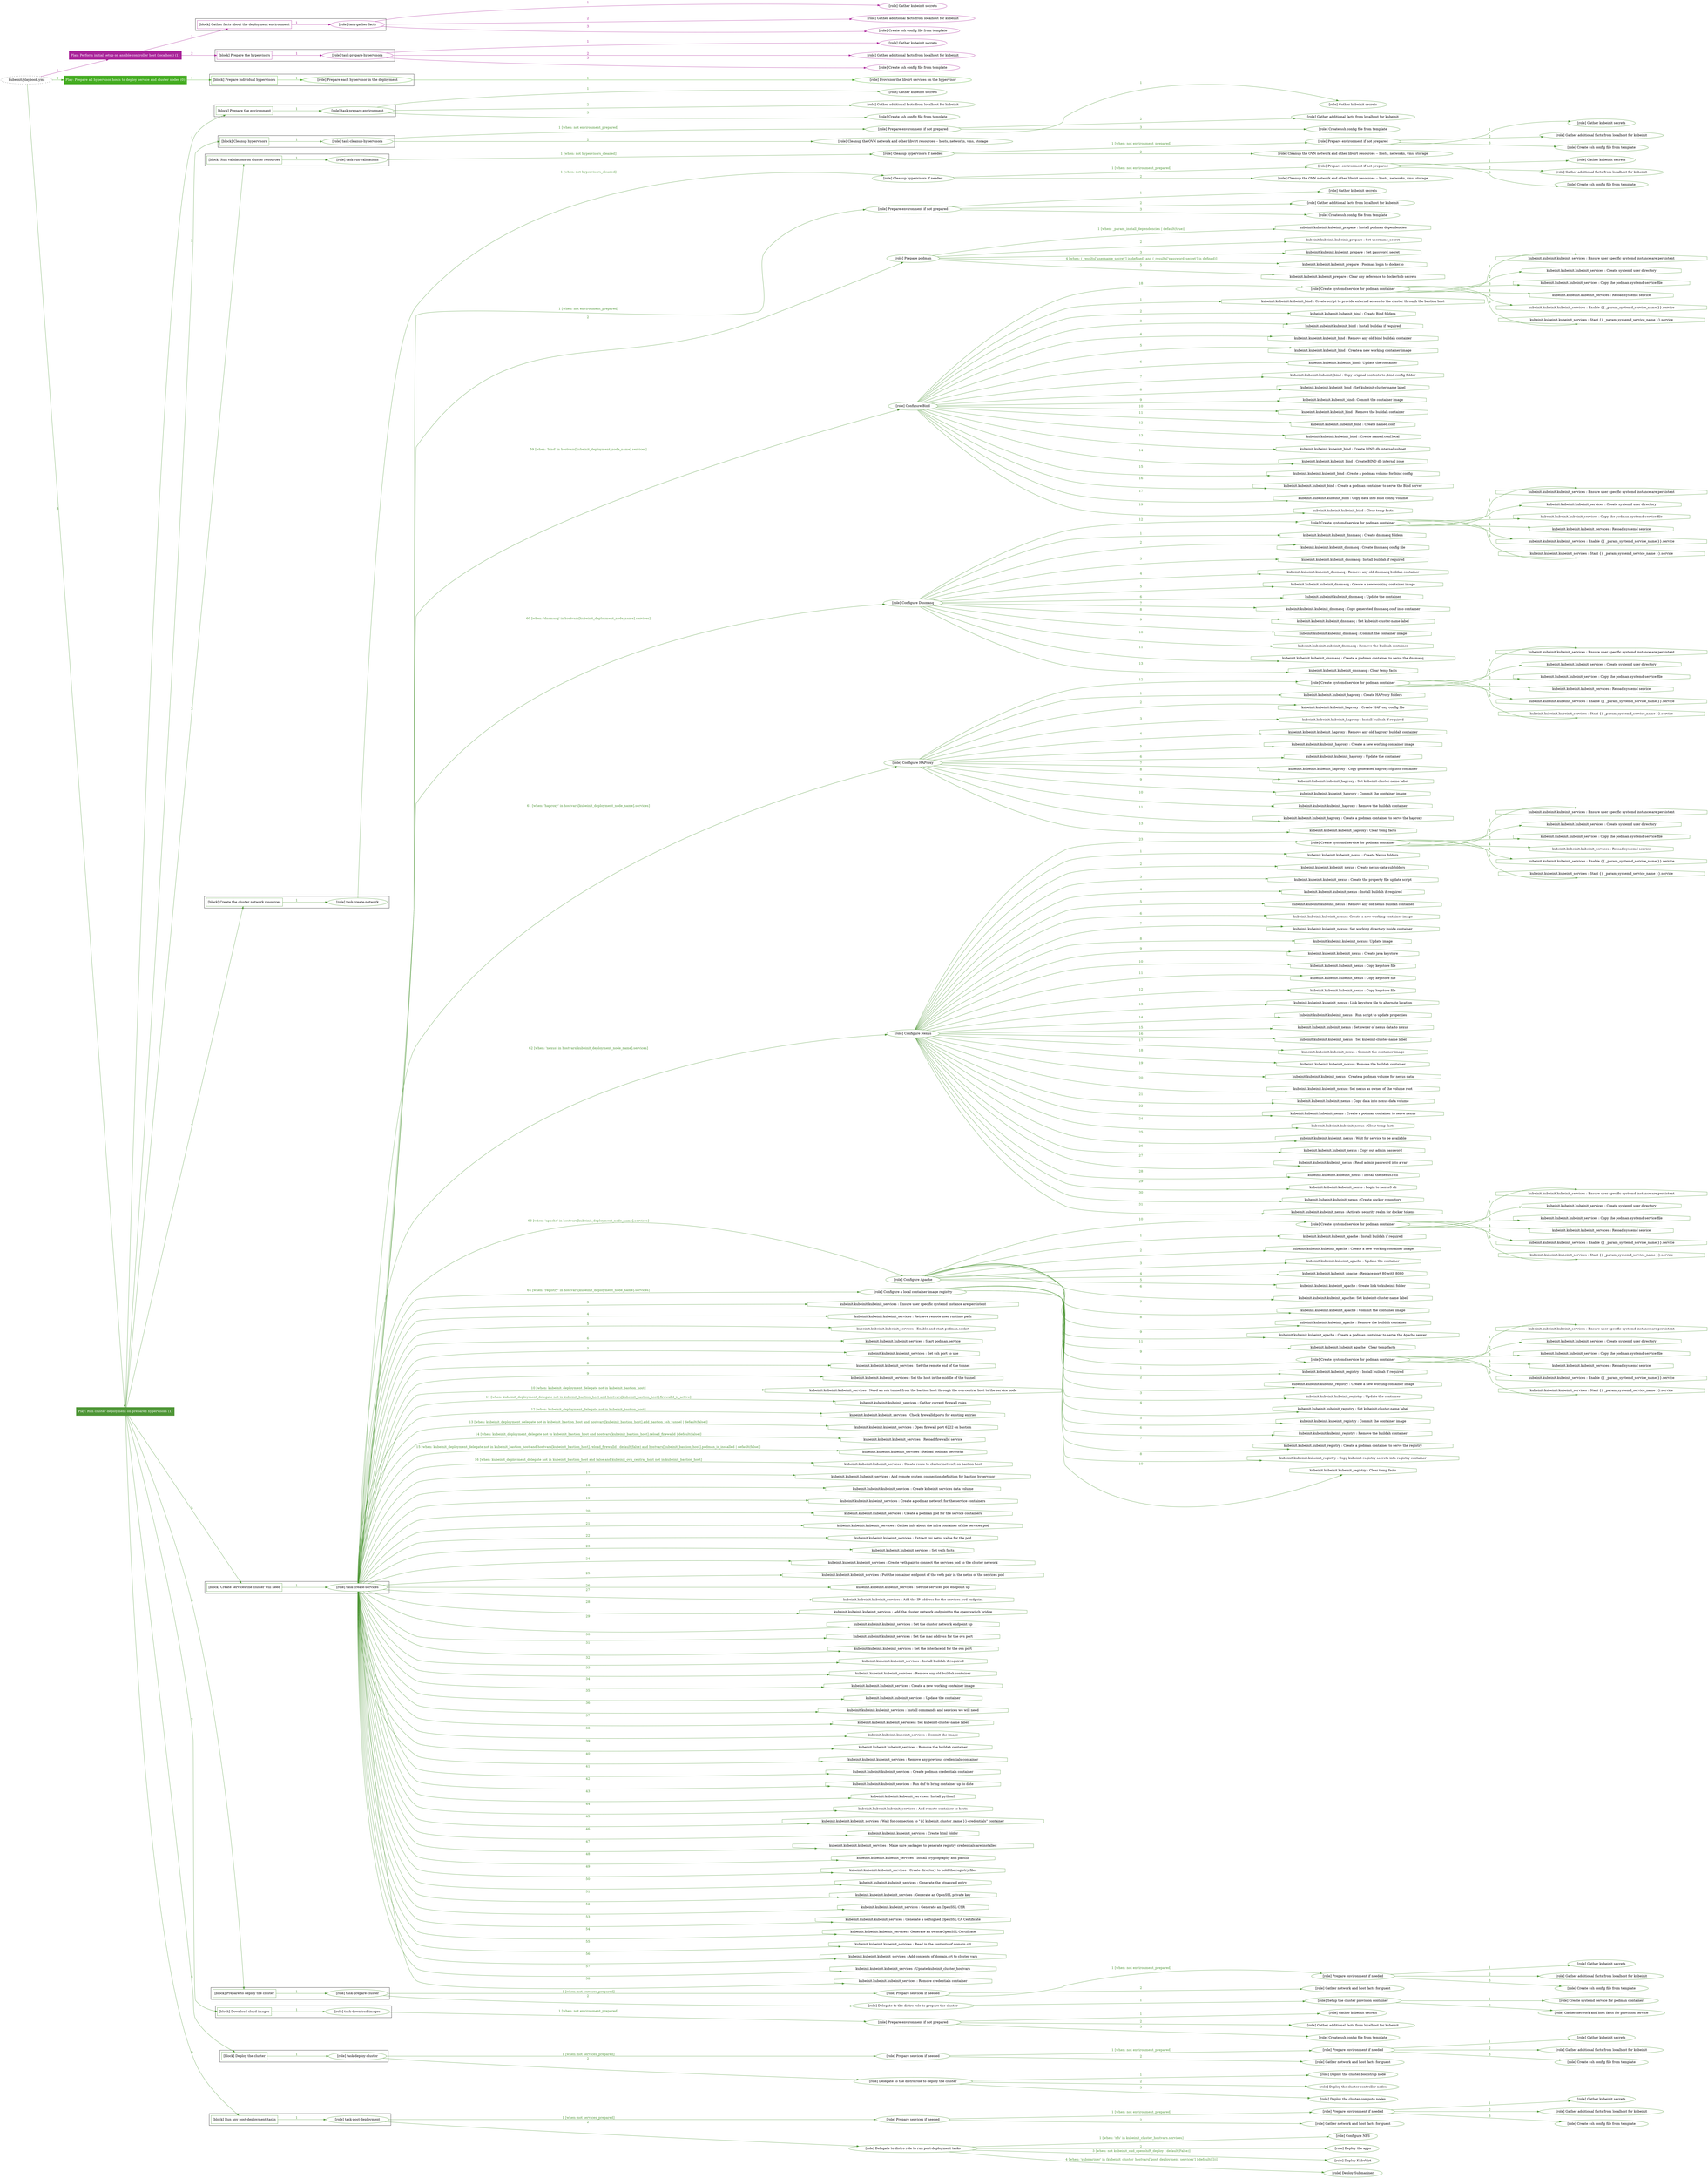 digraph {
	graph [concentrate=true ordering=in rankdir=LR ratio=fill]
	edge [esep=5 sep=10]
	"kubeinit/playbook.yml" [URL="/home/runner/work/kubeinit/kubeinit/kubeinit/playbook.yml" id=playbook_90109427 style=dotted]
	play_4ba6f42a [label="Play: Perform initial setup on ansible-controller host (localhost) (1)" URL="/home/runner/work/kubeinit/kubeinit/kubeinit/playbook.yml" color="#a92399" fontcolor="#ffffff" id=play_4ba6f42a shape=box style=filled tooltip=localhost]
	"kubeinit/playbook.yml" -> play_4ba6f42a [label="1 " color="#a92399" fontcolor="#a92399" id=edge_1b3a78da labeltooltip="1 " tooltip="1 "]
	subgraph "Gather kubeinit secrets" {
		role_39ee3447 [label="[role] Gather kubeinit secrets" URL="/home/runner/.ansible/collections/ansible_collections/kubeinit/kubeinit/roles/kubeinit_prepare/tasks/gather_kubeinit_facts.yml" color="#a92399" id=role_39ee3447 tooltip="Gather kubeinit secrets"]
	}
	subgraph "Gather additional facts from localhost for kubeinit" {
		role_dd42ac5e [label="[role] Gather additional facts from localhost for kubeinit" URL="/home/runner/.ansible/collections/ansible_collections/kubeinit/kubeinit/roles/kubeinit_prepare/tasks/gather_kubeinit_facts.yml" color="#a92399" id=role_dd42ac5e tooltip="Gather additional facts from localhost for kubeinit"]
	}
	subgraph "Create ssh config file from template" {
		role_0ab2166d [label="[role] Create ssh config file from template" URL="/home/runner/.ansible/collections/ansible_collections/kubeinit/kubeinit/roles/kubeinit_prepare/tasks/gather_kubeinit_facts.yml" color="#a92399" id=role_0ab2166d tooltip="Create ssh config file from template"]
	}
	subgraph "task-gather-facts" {
		role_2105baa6 [label="[role] task-gather-facts" URL="/home/runner/work/kubeinit/kubeinit/kubeinit/playbook.yml" color="#a92399" id=role_2105baa6 tooltip="task-gather-facts"]
		role_2105baa6 -> role_39ee3447 [label="1 " color="#a92399" fontcolor="#a92399" id=edge_6f556c03 labeltooltip="1 " tooltip="1 "]
		role_2105baa6 -> role_dd42ac5e [label="2 " color="#a92399" fontcolor="#a92399" id=edge_d06ca600 labeltooltip="2 " tooltip="2 "]
		role_2105baa6 -> role_0ab2166d [label="3 " color="#a92399" fontcolor="#a92399" id=edge_374f1c5b labeltooltip="3 " tooltip="3 "]
	}
	subgraph "Gather kubeinit secrets" {
		role_7652edfc [label="[role] Gather kubeinit secrets" URL="/home/runner/.ansible/collections/ansible_collections/kubeinit/kubeinit/roles/kubeinit_prepare/tasks/gather_kubeinit_facts.yml" color="#a92399" id=role_7652edfc tooltip="Gather kubeinit secrets"]
	}
	subgraph "Gather additional facts from localhost for kubeinit" {
		role_9adceb84 [label="[role] Gather additional facts from localhost for kubeinit" URL="/home/runner/.ansible/collections/ansible_collections/kubeinit/kubeinit/roles/kubeinit_prepare/tasks/gather_kubeinit_facts.yml" color="#a92399" id=role_9adceb84 tooltip="Gather additional facts from localhost for kubeinit"]
	}
	subgraph "Create ssh config file from template" {
		role_5aee438a [label="[role] Create ssh config file from template" URL="/home/runner/.ansible/collections/ansible_collections/kubeinit/kubeinit/roles/kubeinit_prepare/tasks/gather_kubeinit_facts.yml" color="#a92399" id=role_5aee438a tooltip="Create ssh config file from template"]
	}
	subgraph "task-prepare-hypervisors" {
		role_9af5491a [label="[role] task-prepare-hypervisors" URL="/home/runner/work/kubeinit/kubeinit/kubeinit/playbook.yml" color="#a92399" id=role_9af5491a tooltip="task-prepare-hypervisors"]
		role_9af5491a -> role_7652edfc [label="1 " color="#a92399" fontcolor="#a92399" id=edge_73786afd labeltooltip="1 " tooltip="1 "]
		role_9af5491a -> role_9adceb84 [label="2 " color="#a92399" fontcolor="#a92399" id=edge_f9031c57 labeltooltip="2 " tooltip="2 "]
		role_9af5491a -> role_5aee438a [label="3 " color="#a92399" fontcolor="#a92399" id=edge_ad57f2a1 labeltooltip="3 " tooltip="3 "]
	}
	subgraph "Play: Perform initial setup on ansible-controller host (localhost) (1)" {
		play_4ba6f42a -> block_22bc1840 [label=1 color="#a92399" fontcolor="#a92399" id=edge_0a87761f labeltooltip=1 tooltip=1]
		subgraph cluster_block_22bc1840 {
			block_22bc1840 [label="[block] Gather facts about the deployment environment" URL="/home/runner/work/kubeinit/kubeinit/kubeinit/playbook.yml" color="#a92399" id=block_22bc1840 labeltooltip="Gather facts about the deployment environment" shape=box tooltip="Gather facts about the deployment environment"]
			block_22bc1840 -> role_2105baa6 [label="1 " color="#a92399" fontcolor="#a92399" id=edge_834a46cb labeltooltip="1 " tooltip="1 "]
		}
		play_4ba6f42a -> block_8c7bde6a [label=2 color="#a92399" fontcolor="#a92399" id=edge_710b15d0 labeltooltip=2 tooltip=2]
		subgraph cluster_block_8c7bde6a {
			block_8c7bde6a [label="[block] Prepare the hypervisors" URL="/home/runner/work/kubeinit/kubeinit/kubeinit/playbook.yml" color="#a92399" id=block_8c7bde6a labeltooltip="Prepare the hypervisors" shape=box tooltip="Prepare the hypervisors"]
			block_8c7bde6a -> role_9af5491a [label="1 " color="#a92399" fontcolor="#a92399" id=edge_dfdf8c20 labeltooltip="1 " tooltip="1 "]
		}
	}
	play_77ea84ba [label="Play: Prepare all hypervisor hosts to deploy service and cluster nodes (0)" URL="/home/runner/work/kubeinit/kubeinit/kubeinit/playbook.yml" color="#43ac20" fontcolor="#ffffff" id=play_77ea84ba shape=box style=filled tooltip="Play: Prepare all hypervisor hosts to deploy service and cluster nodes (0)"]
	"kubeinit/playbook.yml" -> play_77ea84ba [label="2 " color="#43ac20" fontcolor="#43ac20" id=edge_5684abb9 labeltooltip="2 " tooltip="2 "]
	subgraph "Provision the libvirt services on the hypervisor" {
		role_bb9a0e93 [label="[role] Provision the libvirt services on the hypervisor" URL="/home/runner/.ansible/collections/ansible_collections/kubeinit/kubeinit/roles/kubeinit_prepare/tasks/prepare_hypervisor.yml" color="#43ac20" id=role_bb9a0e93 tooltip="Provision the libvirt services on the hypervisor"]
	}
	subgraph "Prepare each hypervisor in the deployment" {
		role_33815d85 [label="[role] Prepare each hypervisor in the deployment" URL="/home/runner/work/kubeinit/kubeinit/kubeinit/playbook.yml" color="#43ac20" id=role_33815d85 tooltip="Prepare each hypervisor in the deployment"]
		role_33815d85 -> role_bb9a0e93 [label="1 " color="#43ac20" fontcolor="#43ac20" id=edge_b5fa2767 labeltooltip="1 " tooltip="1 "]
	}
	subgraph "Play: Prepare all hypervisor hosts to deploy service and cluster nodes (0)" {
		play_77ea84ba -> block_ebdeda06 [label=1 color="#43ac20" fontcolor="#43ac20" id=edge_b196d6fb labeltooltip=1 tooltip=1]
		subgraph cluster_block_ebdeda06 {
			block_ebdeda06 [label="[block] Prepare individual hypervisors" URL="/home/runner/work/kubeinit/kubeinit/kubeinit/playbook.yml" color="#43ac20" id=block_ebdeda06 labeltooltip="Prepare individual hypervisors" shape=box tooltip="Prepare individual hypervisors"]
			block_ebdeda06 -> role_33815d85 [label="1 " color="#43ac20" fontcolor="#43ac20" id=edge_fb354924 labeltooltip="1 " tooltip="1 "]
		}
	}
	play_dc14de56 [label="Play: Run cluster deployment on prepared hypervisors (1)" URL="/home/runner/work/kubeinit/kubeinit/kubeinit/playbook.yml" color="#4e9636" fontcolor="#ffffff" id=play_dc14de56 shape=box style=filled tooltip=localhost]
	"kubeinit/playbook.yml" -> play_dc14de56 [label="3 " color="#4e9636" fontcolor="#4e9636" id=edge_6baae02c labeltooltip="3 " tooltip="3 "]
	subgraph "Gather kubeinit secrets" {
		role_ce253be4 [label="[role] Gather kubeinit secrets" URL="/home/runner/.ansible/collections/ansible_collections/kubeinit/kubeinit/roles/kubeinit_prepare/tasks/gather_kubeinit_facts.yml" color="#4e9636" id=role_ce253be4 tooltip="Gather kubeinit secrets"]
	}
	subgraph "Gather additional facts from localhost for kubeinit" {
		role_d898310d [label="[role] Gather additional facts from localhost for kubeinit" URL="/home/runner/.ansible/collections/ansible_collections/kubeinit/kubeinit/roles/kubeinit_prepare/tasks/gather_kubeinit_facts.yml" color="#4e9636" id=role_d898310d tooltip="Gather additional facts from localhost for kubeinit"]
	}
	subgraph "Create ssh config file from template" {
		role_c9d1f39c [label="[role] Create ssh config file from template" URL="/home/runner/.ansible/collections/ansible_collections/kubeinit/kubeinit/roles/kubeinit_prepare/tasks/gather_kubeinit_facts.yml" color="#4e9636" id=role_c9d1f39c tooltip="Create ssh config file from template"]
	}
	subgraph "task-prepare-environment" {
		role_aa22e7e9 [label="[role] task-prepare-environment" URL="/home/runner/work/kubeinit/kubeinit/kubeinit/playbook.yml" color="#4e9636" id=role_aa22e7e9 tooltip="task-prepare-environment"]
		role_aa22e7e9 -> role_ce253be4 [label="1 " color="#4e9636" fontcolor="#4e9636" id=edge_3c0c9468 labeltooltip="1 " tooltip="1 "]
		role_aa22e7e9 -> role_d898310d [label="2 " color="#4e9636" fontcolor="#4e9636" id=edge_4c35db01 labeltooltip="2 " tooltip="2 "]
		role_aa22e7e9 -> role_c9d1f39c [label="3 " color="#4e9636" fontcolor="#4e9636" id=edge_53d6b594 labeltooltip="3 " tooltip="3 "]
	}
	subgraph "Gather kubeinit secrets" {
		role_7a648514 [label="[role] Gather kubeinit secrets" URL="/home/runner/.ansible/collections/ansible_collections/kubeinit/kubeinit/roles/kubeinit_prepare/tasks/gather_kubeinit_facts.yml" color="#4e9636" id=role_7a648514 tooltip="Gather kubeinit secrets"]
	}
	subgraph "Gather additional facts from localhost for kubeinit" {
		role_ecd0f91b [label="[role] Gather additional facts from localhost for kubeinit" URL="/home/runner/.ansible/collections/ansible_collections/kubeinit/kubeinit/roles/kubeinit_prepare/tasks/gather_kubeinit_facts.yml" color="#4e9636" id=role_ecd0f91b tooltip="Gather additional facts from localhost for kubeinit"]
	}
	subgraph "Create ssh config file from template" {
		role_bb5c425e [label="[role] Create ssh config file from template" URL="/home/runner/.ansible/collections/ansible_collections/kubeinit/kubeinit/roles/kubeinit_prepare/tasks/gather_kubeinit_facts.yml" color="#4e9636" id=role_bb5c425e tooltip="Create ssh config file from template"]
	}
	subgraph "Prepare environment if not prepared" {
		role_467af2e5 [label="[role] Prepare environment if not prepared" URL="/home/runner/.ansible/collections/ansible_collections/kubeinit/kubeinit/roles/kubeinit_prepare/tasks/cleanup_hypervisors.yml" color="#4e9636" id=role_467af2e5 tooltip="Prepare environment if not prepared"]
		role_467af2e5 -> role_7a648514 [label="1 " color="#4e9636" fontcolor="#4e9636" id=edge_c30d316e labeltooltip="1 " tooltip="1 "]
		role_467af2e5 -> role_ecd0f91b [label="2 " color="#4e9636" fontcolor="#4e9636" id=edge_90dc0c39 labeltooltip="2 " tooltip="2 "]
		role_467af2e5 -> role_bb5c425e [label="3 " color="#4e9636" fontcolor="#4e9636" id=edge_8b7aea41 labeltooltip="3 " tooltip="3 "]
	}
	subgraph "Cleanup the OVN network and other libvirt resources -- hosts, networks, vms, storage" {
		role_48622fd8 [label="[role] Cleanup the OVN network and other libvirt resources -- hosts, networks, vms, storage" URL="/home/runner/.ansible/collections/ansible_collections/kubeinit/kubeinit/roles/kubeinit_prepare/tasks/cleanup_hypervisors.yml" color="#4e9636" id=role_48622fd8 tooltip="Cleanup the OVN network and other libvirt resources -- hosts, networks, vms, storage"]
	}
	subgraph "task-cleanup-hypervisors" {
		role_fc0beb00 [label="[role] task-cleanup-hypervisors" URL="/home/runner/work/kubeinit/kubeinit/kubeinit/playbook.yml" color="#4e9636" id=role_fc0beb00 tooltip="task-cleanup-hypervisors"]
		role_fc0beb00 -> role_467af2e5 [label="1 [when: not environment_prepared]" color="#4e9636" fontcolor="#4e9636" id=edge_e2eab808 labeltooltip="1 [when: not environment_prepared]" tooltip="1 [when: not environment_prepared]"]
		role_fc0beb00 -> role_48622fd8 [label="2 " color="#4e9636" fontcolor="#4e9636" id=edge_ec087466 labeltooltip="2 " tooltip="2 "]
	}
	subgraph "Gather kubeinit secrets" {
		role_87b51aba [label="[role] Gather kubeinit secrets" URL="/home/runner/.ansible/collections/ansible_collections/kubeinit/kubeinit/roles/kubeinit_prepare/tasks/gather_kubeinit_facts.yml" color="#4e9636" id=role_87b51aba tooltip="Gather kubeinit secrets"]
	}
	subgraph "Gather additional facts from localhost for kubeinit" {
		role_822dff8e [label="[role] Gather additional facts from localhost for kubeinit" URL="/home/runner/.ansible/collections/ansible_collections/kubeinit/kubeinit/roles/kubeinit_prepare/tasks/gather_kubeinit_facts.yml" color="#4e9636" id=role_822dff8e tooltip="Gather additional facts from localhost for kubeinit"]
	}
	subgraph "Create ssh config file from template" {
		role_b08074ec [label="[role] Create ssh config file from template" URL="/home/runner/.ansible/collections/ansible_collections/kubeinit/kubeinit/roles/kubeinit_prepare/tasks/gather_kubeinit_facts.yml" color="#4e9636" id=role_b08074ec tooltip="Create ssh config file from template"]
	}
	subgraph "Prepare environment if not prepared" {
		role_a97b9869 [label="[role] Prepare environment if not prepared" URL="/home/runner/.ansible/collections/ansible_collections/kubeinit/kubeinit/roles/kubeinit_prepare/tasks/cleanup_hypervisors.yml" color="#4e9636" id=role_a97b9869 tooltip="Prepare environment if not prepared"]
		role_a97b9869 -> role_87b51aba [label="1 " color="#4e9636" fontcolor="#4e9636" id=edge_d3a29148 labeltooltip="1 " tooltip="1 "]
		role_a97b9869 -> role_822dff8e [label="2 " color="#4e9636" fontcolor="#4e9636" id=edge_d8fa1d97 labeltooltip="2 " tooltip="2 "]
		role_a97b9869 -> role_b08074ec [label="3 " color="#4e9636" fontcolor="#4e9636" id=edge_d415d8ec labeltooltip="3 " tooltip="3 "]
	}
	subgraph "Cleanup the OVN network and other libvirt resources -- hosts, networks, vms, storage" {
		role_c955c403 [label="[role] Cleanup the OVN network and other libvirt resources -- hosts, networks, vms, storage" URL="/home/runner/.ansible/collections/ansible_collections/kubeinit/kubeinit/roles/kubeinit_prepare/tasks/cleanup_hypervisors.yml" color="#4e9636" id=role_c955c403 tooltip="Cleanup the OVN network and other libvirt resources -- hosts, networks, vms, storage"]
	}
	subgraph "Cleanup hypervisors if needed" {
		role_6e46af0d [label="[role] Cleanup hypervisors if needed" URL="/home/runner/.ansible/collections/ansible_collections/kubeinit/kubeinit/roles/kubeinit_validations/tasks/main.yml" color="#4e9636" id=role_6e46af0d tooltip="Cleanup hypervisors if needed"]
		role_6e46af0d -> role_a97b9869 [label="1 [when: not environment_prepared]" color="#4e9636" fontcolor="#4e9636" id=edge_bd894af8 labeltooltip="1 [when: not environment_prepared]" tooltip="1 [when: not environment_prepared]"]
		role_6e46af0d -> role_c955c403 [label="2 " color="#4e9636" fontcolor="#4e9636" id=edge_4fc6af43 labeltooltip="2 " tooltip="2 "]
	}
	subgraph "task-run-validations" {
		role_27ef976e [label="[role] task-run-validations" URL="/home/runner/work/kubeinit/kubeinit/kubeinit/playbook.yml" color="#4e9636" id=role_27ef976e tooltip="task-run-validations"]
		role_27ef976e -> role_6e46af0d [label="1 [when: not hypervisors_cleaned]" color="#4e9636" fontcolor="#4e9636" id=edge_d2b1bcc8 labeltooltip="1 [when: not hypervisors_cleaned]" tooltip="1 [when: not hypervisors_cleaned]"]
	}
	subgraph "Gather kubeinit secrets" {
		role_a84967c2 [label="[role] Gather kubeinit secrets" URL="/home/runner/.ansible/collections/ansible_collections/kubeinit/kubeinit/roles/kubeinit_prepare/tasks/gather_kubeinit_facts.yml" color="#4e9636" id=role_a84967c2 tooltip="Gather kubeinit secrets"]
	}
	subgraph "Gather additional facts from localhost for kubeinit" {
		role_87379862 [label="[role] Gather additional facts from localhost for kubeinit" URL="/home/runner/.ansible/collections/ansible_collections/kubeinit/kubeinit/roles/kubeinit_prepare/tasks/gather_kubeinit_facts.yml" color="#4e9636" id=role_87379862 tooltip="Gather additional facts from localhost for kubeinit"]
	}
	subgraph "Create ssh config file from template" {
		role_da53033e [label="[role] Create ssh config file from template" URL="/home/runner/.ansible/collections/ansible_collections/kubeinit/kubeinit/roles/kubeinit_prepare/tasks/gather_kubeinit_facts.yml" color="#4e9636" id=role_da53033e tooltip="Create ssh config file from template"]
	}
	subgraph "Prepare environment if not prepared" {
		role_30e6aa97 [label="[role] Prepare environment if not prepared" URL="/home/runner/.ansible/collections/ansible_collections/kubeinit/kubeinit/roles/kubeinit_prepare/tasks/cleanup_hypervisors.yml" color="#4e9636" id=role_30e6aa97 tooltip="Prepare environment if not prepared"]
		role_30e6aa97 -> role_a84967c2 [label="1 " color="#4e9636" fontcolor="#4e9636" id=edge_dab9176c labeltooltip="1 " tooltip="1 "]
		role_30e6aa97 -> role_87379862 [label="2 " color="#4e9636" fontcolor="#4e9636" id=edge_9d7140ce labeltooltip="2 " tooltip="2 "]
		role_30e6aa97 -> role_da53033e [label="3 " color="#4e9636" fontcolor="#4e9636" id=edge_4398ac5d labeltooltip="3 " tooltip="3 "]
	}
	subgraph "Cleanup the OVN network and other libvirt resources -- hosts, networks, vms, storage" {
		role_b126eac7 [label="[role] Cleanup the OVN network and other libvirt resources -- hosts, networks, vms, storage" URL="/home/runner/.ansible/collections/ansible_collections/kubeinit/kubeinit/roles/kubeinit_prepare/tasks/cleanup_hypervisors.yml" color="#4e9636" id=role_b126eac7 tooltip="Cleanup the OVN network and other libvirt resources -- hosts, networks, vms, storage"]
	}
	subgraph "Cleanup hypervisors if needed" {
		role_bf327691 [label="[role] Cleanup hypervisors if needed" URL="/home/runner/.ansible/collections/ansible_collections/kubeinit/kubeinit/roles/kubeinit_libvirt/tasks/create_network.yml" color="#4e9636" id=role_bf327691 tooltip="Cleanup hypervisors if needed"]
		role_bf327691 -> role_30e6aa97 [label="1 [when: not environment_prepared]" color="#4e9636" fontcolor="#4e9636" id=edge_5277f97a labeltooltip="1 [when: not environment_prepared]" tooltip="1 [when: not environment_prepared]"]
		role_bf327691 -> role_b126eac7 [label="2 " color="#4e9636" fontcolor="#4e9636" id=edge_d194ca2b labeltooltip="2 " tooltip="2 "]
	}
	subgraph "task-create-network" {
		role_7d19e377 [label="[role] task-create-network" URL="/home/runner/work/kubeinit/kubeinit/kubeinit/playbook.yml" color="#4e9636" id=role_7d19e377 tooltip="task-create-network"]
		role_7d19e377 -> role_bf327691 [label="1 [when: not hypervisors_cleaned]" color="#4e9636" fontcolor="#4e9636" id=edge_2fdddb72 labeltooltip="1 [when: not hypervisors_cleaned]" tooltip="1 [when: not hypervisors_cleaned]"]
	}
	subgraph "Gather kubeinit secrets" {
		role_d1d54f5a [label="[role] Gather kubeinit secrets" URL="/home/runner/.ansible/collections/ansible_collections/kubeinit/kubeinit/roles/kubeinit_prepare/tasks/gather_kubeinit_facts.yml" color="#4e9636" id=role_d1d54f5a tooltip="Gather kubeinit secrets"]
	}
	subgraph "Gather additional facts from localhost for kubeinit" {
		role_e45096f6 [label="[role] Gather additional facts from localhost for kubeinit" URL="/home/runner/.ansible/collections/ansible_collections/kubeinit/kubeinit/roles/kubeinit_prepare/tasks/gather_kubeinit_facts.yml" color="#4e9636" id=role_e45096f6 tooltip="Gather additional facts from localhost for kubeinit"]
	}
	subgraph "Create ssh config file from template" {
		role_203f2784 [label="[role] Create ssh config file from template" URL="/home/runner/.ansible/collections/ansible_collections/kubeinit/kubeinit/roles/kubeinit_prepare/tasks/gather_kubeinit_facts.yml" color="#4e9636" id=role_203f2784 tooltip="Create ssh config file from template"]
	}
	subgraph "Prepare environment if not prepared" {
		role_1e89828a [label="[role] Prepare environment if not prepared" URL="/home/runner/.ansible/collections/ansible_collections/kubeinit/kubeinit/roles/kubeinit_services/tasks/main.yml" color="#4e9636" id=role_1e89828a tooltip="Prepare environment if not prepared"]
		role_1e89828a -> role_d1d54f5a [label="1 " color="#4e9636" fontcolor="#4e9636" id=edge_20addaef labeltooltip="1 " tooltip="1 "]
		role_1e89828a -> role_e45096f6 [label="2 " color="#4e9636" fontcolor="#4e9636" id=edge_f76d55f0 labeltooltip="2 " tooltip="2 "]
		role_1e89828a -> role_203f2784 [label="3 " color="#4e9636" fontcolor="#4e9636" id=edge_fa1e19ef labeltooltip="3 " tooltip="3 "]
	}
	subgraph "Prepare podman" {
		role_6e9b04c1 [label="[role] Prepare podman" URL="/home/runner/.ansible/collections/ansible_collections/kubeinit/kubeinit/roles/kubeinit_services/tasks/00_create_service_pod.yml" color="#4e9636" id=role_6e9b04c1 tooltip="Prepare podman"]
		task_8275febf [label="kubeinit.kubeinit.kubeinit_prepare : Install podman dependencies" URL="/home/runner/.ansible/collections/ansible_collections/kubeinit/kubeinit/roles/kubeinit_prepare/tasks/prepare_podman.yml" color="#4e9636" id=task_8275febf shape=octagon tooltip="kubeinit.kubeinit.kubeinit_prepare : Install podman dependencies"]
		role_6e9b04c1 -> task_8275febf [label="1 [when: _param_install_dependencies | default(true)]" color="#4e9636" fontcolor="#4e9636" id=edge_c4a928da labeltooltip="1 [when: _param_install_dependencies | default(true)]" tooltip="1 [when: _param_install_dependencies | default(true)]"]
		task_d0acebaa [label="kubeinit.kubeinit.kubeinit_prepare : Set username_secret" URL="/home/runner/.ansible/collections/ansible_collections/kubeinit/kubeinit/roles/kubeinit_prepare/tasks/prepare_podman.yml" color="#4e9636" id=task_d0acebaa shape=octagon tooltip="kubeinit.kubeinit.kubeinit_prepare : Set username_secret"]
		role_6e9b04c1 -> task_d0acebaa [label="2 " color="#4e9636" fontcolor="#4e9636" id=edge_6974f10b labeltooltip="2 " tooltip="2 "]
		task_99817d73 [label="kubeinit.kubeinit.kubeinit_prepare : Set password_secret" URL="/home/runner/.ansible/collections/ansible_collections/kubeinit/kubeinit/roles/kubeinit_prepare/tasks/prepare_podman.yml" color="#4e9636" id=task_99817d73 shape=octagon tooltip="kubeinit.kubeinit.kubeinit_prepare : Set password_secret"]
		role_6e9b04c1 -> task_99817d73 [label="3 " color="#4e9636" fontcolor="#4e9636" id=edge_9b042ef8 labeltooltip="3 " tooltip="3 "]
		task_8a15b6a2 [label="kubeinit.kubeinit.kubeinit_prepare : Podman login to docker.io" URL="/home/runner/.ansible/collections/ansible_collections/kubeinit/kubeinit/roles/kubeinit_prepare/tasks/prepare_podman.yml" color="#4e9636" id=task_8a15b6a2 shape=octagon tooltip="kubeinit.kubeinit.kubeinit_prepare : Podman login to docker.io"]
		role_6e9b04c1 -> task_8a15b6a2 [label="4 [when: (_results['username_secret'] is defined) and (_results['password_secret'] is defined)]" color="#4e9636" fontcolor="#4e9636" id=edge_2f79a248 labeltooltip="4 [when: (_results['username_secret'] is defined) and (_results['password_secret'] is defined)]" tooltip="4 [when: (_results['username_secret'] is defined) and (_results['password_secret'] is defined)]"]
		task_2933b0da [label="kubeinit.kubeinit.kubeinit_prepare : Clear any reference to dockerhub secrets" URL="/home/runner/.ansible/collections/ansible_collections/kubeinit/kubeinit/roles/kubeinit_prepare/tasks/prepare_podman.yml" color="#4e9636" id=task_2933b0da shape=octagon tooltip="kubeinit.kubeinit.kubeinit_prepare : Clear any reference to dockerhub secrets"]
		role_6e9b04c1 -> task_2933b0da [label="5 " color="#4e9636" fontcolor="#4e9636" id=edge_77fc2da5 labeltooltip="5 " tooltip="5 "]
	}
	subgraph "Create systemd service for podman container" {
		role_835efc39 [label="[role] Create systemd service for podman container" URL="/home/runner/.ansible/collections/ansible_collections/kubeinit/kubeinit/roles/kubeinit_bind/tasks/main.yml" color="#4e9636" id=role_835efc39 tooltip="Create systemd service for podman container"]
		task_74092e7b [label="kubeinit.kubeinit.kubeinit_services : Ensure user specific systemd instance are persistent" URL="/home/runner/.ansible/collections/ansible_collections/kubeinit/kubeinit/roles/kubeinit_services/tasks/create_managed_service.yml" color="#4e9636" id=task_74092e7b shape=octagon tooltip="kubeinit.kubeinit.kubeinit_services : Ensure user specific systemd instance are persistent"]
		role_835efc39 -> task_74092e7b [label="1 " color="#4e9636" fontcolor="#4e9636" id=edge_ff0fbb79 labeltooltip="1 " tooltip="1 "]
		task_66d4b1ec [label="kubeinit.kubeinit.kubeinit_services : Create systemd user directory" URL="/home/runner/.ansible/collections/ansible_collections/kubeinit/kubeinit/roles/kubeinit_services/tasks/create_managed_service.yml" color="#4e9636" id=task_66d4b1ec shape=octagon tooltip="kubeinit.kubeinit.kubeinit_services : Create systemd user directory"]
		role_835efc39 -> task_66d4b1ec [label="2 " color="#4e9636" fontcolor="#4e9636" id=edge_d9aa6599 labeltooltip="2 " tooltip="2 "]
		task_2c1f9c33 [label="kubeinit.kubeinit.kubeinit_services : Copy the podman systemd service file" URL="/home/runner/.ansible/collections/ansible_collections/kubeinit/kubeinit/roles/kubeinit_services/tasks/create_managed_service.yml" color="#4e9636" id=task_2c1f9c33 shape=octagon tooltip="kubeinit.kubeinit.kubeinit_services : Copy the podman systemd service file"]
		role_835efc39 -> task_2c1f9c33 [label="3 " color="#4e9636" fontcolor="#4e9636" id=edge_55cea9f3 labeltooltip="3 " tooltip="3 "]
		task_8baff052 [label="kubeinit.kubeinit.kubeinit_services : Reload systemd service" URL="/home/runner/.ansible/collections/ansible_collections/kubeinit/kubeinit/roles/kubeinit_services/tasks/create_managed_service.yml" color="#4e9636" id=task_8baff052 shape=octagon tooltip="kubeinit.kubeinit.kubeinit_services : Reload systemd service"]
		role_835efc39 -> task_8baff052 [label="4 " color="#4e9636" fontcolor="#4e9636" id=edge_b796cd2c labeltooltip="4 " tooltip="4 "]
		task_6ad7d6a6 [label="kubeinit.kubeinit.kubeinit_services : Enable {{ _param_systemd_service_name }}.service" URL="/home/runner/.ansible/collections/ansible_collections/kubeinit/kubeinit/roles/kubeinit_services/tasks/create_managed_service.yml" color="#4e9636" id=task_6ad7d6a6 shape=octagon tooltip="kubeinit.kubeinit.kubeinit_services : Enable {{ _param_systemd_service_name }}.service"]
		role_835efc39 -> task_6ad7d6a6 [label="5 " color="#4e9636" fontcolor="#4e9636" id=edge_09f7ae9f labeltooltip="5 " tooltip="5 "]
		task_3b82cddb [label="kubeinit.kubeinit.kubeinit_services : Start {{ _param_systemd_service_name }}.service" URL="/home/runner/.ansible/collections/ansible_collections/kubeinit/kubeinit/roles/kubeinit_services/tasks/create_managed_service.yml" color="#4e9636" id=task_3b82cddb shape=octagon tooltip="kubeinit.kubeinit.kubeinit_services : Start {{ _param_systemd_service_name }}.service"]
		role_835efc39 -> task_3b82cddb [label="6 " color="#4e9636" fontcolor="#4e9636" id=edge_65ca4000 labeltooltip="6 " tooltip="6 "]
	}
	subgraph "Configure Bind" {
		role_e2d04659 [label="[role] Configure Bind" URL="/home/runner/.ansible/collections/ansible_collections/kubeinit/kubeinit/roles/kubeinit_services/tasks/start_services_containers.yml" color="#4e9636" id=role_e2d04659 tooltip="Configure Bind"]
		task_8a444a80 [label="kubeinit.kubeinit.kubeinit_bind : Create script to provide external access to the cluster through the bastion host" URL="/home/runner/.ansible/collections/ansible_collections/kubeinit/kubeinit/roles/kubeinit_bind/tasks/main.yml" color="#4e9636" id=task_8a444a80 shape=octagon tooltip="kubeinit.kubeinit.kubeinit_bind : Create script to provide external access to the cluster through the bastion host"]
		role_e2d04659 -> task_8a444a80 [label="1 " color="#4e9636" fontcolor="#4e9636" id=edge_aba67a59 labeltooltip="1 " tooltip="1 "]
		task_8c02fd6f [label="kubeinit.kubeinit.kubeinit_bind : Create Bind folders" URL="/home/runner/.ansible/collections/ansible_collections/kubeinit/kubeinit/roles/kubeinit_bind/tasks/main.yml" color="#4e9636" id=task_8c02fd6f shape=octagon tooltip="kubeinit.kubeinit.kubeinit_bind : Create Bind folders"]
		role_e2d04659 -> task_8c02fd6f [label="2 " color="#4e9636" fontcolor="#4e9636" id=edge_64b00ac3 labeltooltip="2 " tooltip="2 "]
		task_02fc5e50 [label="kubeinit.kubeinit.kubeinit_bind : Install buildah if required" URL="/home/runner/.ansible/collections/ansible_collections/kubeinit/kubeinit/roles/kubeinit_bind/tasks/main.yml" color="#4e9636" id=task_02fc5e50 shape=octagon tooltip="kubeinit.kubeinit.kubeinit_bind : Install buildah if required"]
		role_e2d04659 -> task_02fc5e50 [label="3 " color="#4e9636" fontcolor="#4e9636" id=edge_8a6eefda labeltooltip="3 " tooltip="3 "]
		task_8675e013 [label="kubeinit.kubeinit.kubeinit_bind : Remove any old bind buildah container" URL="/home/runner/.ansible/collections/ansible_collections/kubeinit/kubeinit/roles/kubeinit_bind/tasks/main.yml" color="#4e9636" id=task_8675e013 shape=octagon tooltip="kubeinit.kubeinit.kubeinit_bind : Remove any old bind buildah container"]
		role_e2d04659 -> task_8675e013 [label="4 " color="#4e9636" fontcolor="#4e9636" id=edge_3dd8a7c2 labeltooltip="4 " tooltip="4 "]
		task_954b583e [label="kubeinit.kubeinit.kubeinit_bind : Create a new working container image" URL="/home/runner/.ansible/collections/ansible_collections/kubeinit/kubeinit/roles/kubeinit_bind/tasks/main.yml" color="#4e9636" id=task_954b583e shape=octagon tooltip="kubeinit.kubeinit.kubeinit_bind : Create a new working container image"]
		role_e2d04659 -> task_954b583e [label="5 " color="#4e9636" fontcolor="#4e9636" id=edge_80011be8 labeltooltip="5 " tooltip="5 "]
		task_2fc1e830 [label="kubeinit.kubeinit.kubeinit_bind : Update the container" URL="/home/runner/.ansible/collections/ansible_collections/kubeinit/kubeinit/roles/kubeinit_bind/tasks/main.yml" color="#4e9636" id=task_2fc1e830 shape=octagon tooltip="kubeinit.kubeinit.kubeinit_bind : Update the container"]
		role_e2d04659 -> task_2fc1e830 [label="6 " color="#4e9636" fontcolor="#4e9636" id=edge_7b7a2af5 labeltooltip="6 " tooltip="6 "]
		task_abc472e5 [label="kubeinit.kubeinit.kubeinit_bind : Copy original contents to /bind-config folder" URL="/home/runner/.ansible/collections/ansible_collections/kubeinit/kubeinit/roles/kubeinit_bind/tasks/main.yml" color="#4e9636" id=task_abc472e5 shape=octagon tooltip="kubeinit.kubeinit.kubeinit_bind : Copy original contents to /bind-config folder"]
		role_e2d04659 -> task_abc472e5 [label="7 " color="#4e9636" fontcolor="#4e9636" id=edge_05790f42 labeltooltip="7 " tooltip="7 "]
		task_f1c9a161 [label="kubeinit.kubeinit.kubeinit_bind : Set kubeinit-cluster-name label" URL="/home/runner/.ansible/collections/ansible_collections/kubeinit/kubeinit/roles/kubeinit_bind/tasks/main.yml" color="#4e9636" id=task_f1c9a161 shape=octagon tooltip="kubeinit.kubeinit.kubeinit_bind : Set kubeinit-cluster-name label"]
		role_e2d04659 -> task_f1c9a161 [label="8 " color="#4e9636" fontcolor="#4e9636" id=edge_d0a1144a labeltooltip="8 " tooltip="8 "]
		task_cef57cb6 [label="kubeinit.kubeinit.kubeinit_bind : Commit the container image" URL="/home/runner/.ansible/collections/ansible_collections/kubeinit/kubeinit/roles/kubeinit_bind/tasks/main.yml" color="#4e9636" id=task_cef57cb6 shape=octagon tooltip="kubeinit.kubeinit.kubeinit_bind : Commit the container image"]
		role_e2d04659 -> task_cef57cb6 [label="9 " color="#4e9636" fontcolor="#4e9636" id=edge_47aca4ec labeltooltip="9 " tooltip="9 "]
		task_b8b49f7c [label="kubeinit.kubeinit.kubeinit_bind : Remove the buildah container" URL="/home/runner/.ansible/collections/ansible_collections/kubeinit/kubeinit/roles/kubeinit_bind/tasks/main.yml" color="#4e9636" id=task_b8b49f7c shape=octagon tooltip="kubeinit.kubeinit.kubeinit_bind : Remove the buildah container"]
		role_e2d04659 -> task_b8b49f7c [label="10 " color="#4e9636" fontcolor="#4e9636" id=edge_4e53661c labeltooltip="10 " tooltip="10 "]
		task_570da568 [label="kubeinit.kubeinit.kubeinit_bind : Create named.conf" URL="/home/runner/.ansible/collections/ansible_collections/kubeinit/kubeinit/roles/kubeinit_bind/tasks/main.yml" color="#4e9636" id=task_570da568 shape=octagon tooltip="kubeinit.kubeinit.kubeinit_bind : Create named.conf"]
		role_e2d04659 -> task_570da568 [label="11 " color="#4e9636" fontcolor="#4e9636" id=edge_6e8ae8a9 labeltooltip="11 " tooltip="11 "]
		task_4b2f6eae [label="kubeinit.kubeinit.kubeinit_bind : Create named.conf.local" URL="/home/runner/.ansible/collections/ansible_collections/kubeinit/kubeinit/roles/kubeinit_bind/tasks/main.yml" color="#4e9636" id=task_4b2f6eae shape=octagon tooltip="kubeinit.kubeinit.kubeinit_bind : Create named.conf.local"]
		role_e2d04659 -> task_4b2f6eae [label="12 " color="#4e9636" fontcolor="#4e9636" id=edge_1f1a8877 labeltooltip="12 " tooltip="12 "]
		task_f4c192ef [label="kubeinit.kubeinit.kubeinit_bind : Create BIND db internal subnet" URL="/home/runner/.ansible/collections/ansible_collections/kubeinit/kubeinit/roles/kubeinit_bind/tasks/main.yml" color="#4e9636" id=task_f4c192ef shape=octagon tooltip="kubeinit.kubeinit.kubeinit_bind : Create BIND db internal subnet"]
		role_e2d04659 -> task_f4c192ef [label="13 " color="#4e9636" fontcolor="#4e9636" id=edge_1e649dc5 labeltooltip="13 " tooltip="13 "]
		task_accd08e0 [label="kubeinit.kubeinit.kubeinit_bind : Create BIND db internal zone" URL="/home/runner/.ansible/collections/ansible_collections/kubeinit/kubeinit/roles/kubeinit_bind/tasks/main.yml" color="#4e9636" id=task_accd08e0 shape=octagon tooltip="kubeinit.kubeinit.kubeinit_bind : Create BIND db internal zone"]
		role_e2d04659 -> task_accd08e0 [label="14 " color="#4e9636" fontcolor="#4e9636" id=edge_67f12cfe labeltooltip="14 " tooltip="14 "]
		task_4a1a7de8 [label="kubeinit.kubeinit.kubeinit_bind : Create a podman volume for bind config" URL="/home/runner/.ansible/collections/ansible_collections/kubeinit/kubeinit/roles/kubeinit_bind/tasks/main.yml" color="#4e9636" id=task_4a1a7de8 shape=octagon tooltip="kubeinit.kubeinit.kubeinit_bind : Create a podman volume for bind config"]
		role_e2d04659 -> task_4a1a7de8 [label="15 " color="#4e9636" fontcolor="#4e9636" id=edge_1a2334e9 labeltooltip="15 " tooltip="15 "]
		task_d7c0cd53 [label="kubeinit.kubeinit.kubeinit_bind : Create a podman container to serve the Bind server" URL="/home/runner/.ansible/collections/ansible_collections/kubeinit/kubeinit/roles/kubeinit_bind/tasks/main.yml" color="#4e9636" id=task_d7c0cd53 shape=octagon tooltip="kubeinit.kubeinit.kubeinit_bind : Create a podman container to serve the Bind server"]
		role_e2d04659 -> task_d7c0cd53 [label="16 " color="#4e9636" fontcolor="#4e9636" id=edge_1596079d labeltooltip="16 " tooltip="16 "]
		task_a55edb7e [label="kubeinit.kubeinit.kubeinit_bind : Copy data into bind config volume" URL="/home/runner/.ansible/collections/ansible_collections/kubeinit/kubeinit/roles/kubeinit_bind/tasks/main.yml" color="#4e9636" id=task_a55edb7e shape=octagon tooltip="kubeinit.kubeinit.kubeinit_bind : Copy data into bind config volume"]
		role_e2d04659 -> task_a55edb7e [label="17 " color="#4e9636" fontcolor="#4e9636" id=edge_014817d0 labeltooltip="17 " tooltip="17 "]
		role_e2d04659 -> role_835efc39 [label="18 " color="#4e9636" fontcolor="#4e9636" id=edge_0c82d7c8 labeltooltip="18 " tooltip="18 "]
		task_c9ae979b [label="kubeinit.kubeinit.kubeinit_bind : Clear temp facts" URL="/home/runner/.ansible/collections/ansible_collections/kubeinit/kubeinit/roles/kubeinit_bind/tasks/main.yml" color="#4e9636" id=task_c9ae979b shape=octagon tooltip="kubeinit.kubeinit.kubeinit_bind : Clear temp facts"]
		role_e2d04659 -> task_c9ae979b [label="19 " color="#4e9636" fontcolor="#4e9636" id=edge_b90f9cd9 labeltooltip="19 " tooltip="19 "]
	}
	subgraph "Create systemd service for podman container" {
		role_f3923399 [label="[role] Create systemd service for podman container" URL="/home/runner/.ansible/collections/ansible_collections/kubeinit/kubeinit/roles/kubeinit_dnsmasq/tasks/main.yml" color="#4e9636" id=role_f3923399 tooltip="Create systemd service for podman container"]
		task_1cd7d3dc [label="kubeinit.kubeinit.kubeinit_services : Ensure user specific systemd instance are persistent" URL="/home/runner/.ansible/collections/ansible_collections/kubeinit/kubeinit/roles/kubeinit_services/tasks/create_managed_service.yml" color="#4e9636" id=task_1cd7d3dc shape=octagon tooltip="kubeinit.kubeinit.kubeinit_services : Ensure user specific systemd instance are persistent"]
		role_f3923399 -> task_1cd7d3dc [label="1 " color="#4e9636" fontcolor="#4e9636" id=edge_4eab6f59 labeltooltip="1 " tooltip="1 "]
		task_aa6ec06f [label="kubeinit.kubeinit.kubeinit_services : Create systemd user directory" URL="/home/runner/.ansible/collections/ansible_collections/kubeinit/kubeinit/roles/kubeinit_services/tasks/create_managed_service.yml" color="#4e9636" id=task_aa6ec06f shape=octagon tooltip="kubeinit.kubeinit.kubeinit_services : Create systemd user directory"]
		role_f3923399 -> task_aa6ec06f [label="2 " color="#4e9636" fontcolor="#4e9636" id=edge_ffde0bc1 labeltooltip="2 " tooltip="2 "]
		task_95451a46 [label="kubeinit.kubeinit.kubeinit_services : Copy the podman systemd service file" URL="/home/runner/.ansible/collections/ansible_collections/kubeinit/kubeinit/roles/kubeinit_services/tasks/create_managed_service.yml" color="#4e9636" id=task_95451a46 shape=octagon tooltip="kubeinit.kubeinit.kubeinit_services : Copy the podman systemd service file"]
		role_f3923399 -> task_95451a46 [label="3 " color="#4e9636" fontcolor="#4e9636" id=edge_6a00c1c1 labeltooltip="3 " tooltip="3 "]
		task_43c8ca79 [label="kubeinit.kubeinit.kubeinit_services : Reload systemd service" URL="/home/runner/.ansible/collections/ansible_collections/kubeinit/kubeinit/roles/kubeinit_services/tasks/create_managed_service.yml" color="#4e9636" id=task_43c8ca79 shape=octagon tooltip="kubeinit.kubeinit.kubeinit_services : Reload systemd service"]
		role_f3923399 -> task_43c8ca79 [label="4 " color="#4e9636" fontcolor="#4e9636" id=edge_1ad653ee labeltooltip="4 " tooltip="4 "]
		task_ab30979c [label="kubeinit.kubeinit.kubeinit_services : Enable {{ _param_systemd_service_name }}.service" URL="/home/runner/.ansible/collections/ansible_collections/kubeinit/kubeinit/roles/kubeinit_services/tasks/create_managed_service.yml" color="#4e9636" id=task_ab30979c shape=octagon tooltip="kubeinit.kubeinit.kubeinit_services : Enable {{ _param_systemd_service_name }}.service"]
		role_f3923399 -> task_ab30979c [label="5 " color="#4e9636" fontcolor="#4e9636" id=edge_7d10a3f7 labeltooltip="5 " tooltip="5 "]
		task_956d5ed5 [label="kubeinit.kubeinit.kubeinit_services : Start {{ _param_systemd_service_name }}.service" URL="/home/runner/.ansible/collections/ansible_collections/kubeinit/kubeinit/roles/kubeinit_services/tasks/create_managed_service.yml" color="#4e9636" id=task_956d5ed5 shape=octagon tooltip="kubeinit.kubeinit.kubeinit_services : Start {{ _param_systemd_service_name }}.service"]
		role_f3923399 -> task_956d5ed5 [label="6 " color="#4e9636" fontcolor="#4e9636" id=edge_80608d04 labeltooltip="6 " tooltip="6 "]
	}
	subgraph "Configure Dnsmasq" {
		role_a2c846ad [label="[role] Configure Dnsmasq" URL="/home/runner/.ansible/collections/ansible_collections/kubeinit/kubeinit/roles/kubeinit_services/tasks/start_services_containers.yml" color="#4e9636" id=role_a2c846ad tooltip="Configure Dnsmasq"]
		task_247e5a84 [label="kubeinit.kubeinit.kubeinit_dnsmasq : Create dnsmasq folders" URL="/home/runner/.ansible/collections/ansible_collections/kubeinit/kubeinit/roles/kubeinit_dnsmasq/tasks/main.yml" color="#4e9636" id=task_247e5a84 shape=octagon tooltip="kubeinit.kubeinit.kubeinit_dnsmasq : Create dnsmasq folders"]
		role_a2c846ad -> task_247e5a84 [label="1 " color="#4e9636" fontcolor="#4e9636" id=edge_c08007e4 labeltooltip="1 " tooltip="1 "]
		task_a5caab03 [label="kubeinit.kubeinit.kubeinit_dnsmasq : Create dnsmasq config file" URL="/home/runner/.ansible/collections/ansible_collections/kubeinit/kubeinit/roles/kubeinit_dnsmasq/tasks/main.yml" color="#4e9636" id=task_a5caab03 shape=octagon tooltip="kubeinit.kubeinit.kubeinit_dnsmasq : Create dnsmasq config file"]
		role_a2c846ad -> task_a5caab03 [label="2 " color="#4e9636" fontcolor="#4e9636" id=edge_fad95b35 labeltooltip="2 " tooltip="2 "]
		task_9325d44e [label="kubeinit.kubeinit.kubeinit_dnsmasq : Install buildah if required" URL="/home/runner/.ansible/collections/ansible_collections/kubeinit/kubeinit/roles/kubeinit_dnsmasq/tasks/main.yml" color="#4e9636" id=task_9325d44e shape=octagon tooltip="kubeinit.kubeinit.kubeinit_dnsmasq : Install buildah if required"]
		role_a2c846ad -> task_9325d44e [label="3 " color="#4e9636" fontcolor="#4e9636" id=edge_931498ad labeltooltip="3 " tooltip="3 "]
		task_e59e6a2c [label="kubeinit.kubeinit.kubeinit_dnsmasq : Remove any old dnsmasq buildah container" URL="/home/runner/.ansible/collections/ansible_collections/kubeinit/kubeinit/roles/kubeinit_dnsmasq/tasks/main.yml" color="#4e9636" id=task_e59e6a2c shape=octagon tooltip="kubeinit.kubeinit.kubeinit_dnsmasq : Remove any old dnsmasq buildah container"]
		role_a2c846ad -> task_e59e6a2c [label="4 " color="#4e9636" fontcolor="#4e9636" id=edge_8d787a62 labeltooltip="4 " tooltip="4 "]
		task_775e7e2b [label="kubeinit.kubeinit.kubeinit_dnsmasq : Create a new working container image" URL="/home/runner/.ansible/collections/ansible_collections/kubeinit/kubeinit/roles/kubeinit_dnsmasq/tasks/main.yml" color="#4e9636" id=task_775e7e2b shape=octagon tooltip="kubeinit.kubeinit.kubeinit_dnsmasq : Create a new working container image"]
		role_a2c846ad -> task_775e7e2b [label="5 " color="#4e9636" fontcolor="#4e9636" id=edge_e89615c3 labeltooltip="5 " tooltip="5 "]
		task_ba8059b8 [label="kubeinit.kubeinit.kubeinit_dnsmasq : Update the container" URL="/home/runner/.ansible/collections/ansible_collections/kubeinit/kubeinit/roles/kubeinit_dnsmasq/tasks/main.yml" color="#4e9636" id=task_ba8059b8 shape=octagon tooltip="kubeinit.kubeinit.kubeinit_dnsmasq : Update the container"]
		role_a2c846ad -> task_ba8059b8 [label="6 " color="#4e9636" fontcolor="#4e9636" id=edge_fb750c24 labeltooltip="6 " tooltip="6 "]
		task_bdaebb7d [label="kubeinit.kubeinit.kubeinit_dnsmasq : Copy generated dnsmasq.conf into container" URL="/home/runner/.ansible/collections/ansible_collections/kubeinit/kubeinit/roles/kubeinit_dnsmasq/tasks/main.yml" color="#4e9636" id=task_bdaebb7d shape=octagon tooltip="kubeinit.kubeinit.kubeinit_dnsmasq : Copy generated dnsmasq.conf into container"]
		role_a2c846ad -> task_bdaebb7d [label="7 " color="#4e9636" fontcolor="#4e9636" id=edge_a7fb25b9 labeltooltip="7 " tooltip="7 "]
		task_19107d35 [label="kubeinit.kubeinit.kubeinit_dnsmasq : Set kubeinit-cluster-name label" URL="/home/runner/.ansible/collections/ansible_collections/kubeinit/kubeinit/roles/kubeinit_dnsmasq/tasks/main.yml" color="#4e9636" id=task_19107d35 shape=octagon tooltip="kubeinit.kubeinit.kubeinit_dnsmasq : Set kubeinit-cluster-name label"]
		role_a2c846ad -> task_19107d35 [label="8 " color="#4e9636" fontcolor="#4e9636" id=edge_97f8cf8f labeltooltip="8 " tooltip="8 "]
		task_97ac206f [label="kubeinit.kubeinit.kubeinit_dnsmasq : Commit the container image" URL="/home/runner/.ansible/collections/ansible_collections/kubeinit/kubeinit/roles/kubeinit_dnsmasq/tasks/main.yml" color="#4e9636" id=task_97ac206f shape=octagon tooltip="kubeinit.kubeinit.kubeinit_dnsmasq : Commit the container image"]
		role_a2c846ad -> task_97ac206f [label="9 " color="#4e9636" fontcolor="#4e9636" id=edge_848fabf7 labeltooltip="9 " tooltip="9 "]
		task_84a20404 [label="kubeinit.kubeinit.kubeinit_dnsmasq : Remove the buildah container" URL="/home/runner/.ansible/collections/ansible_collections/kubeinit/kubeinit/roles/kubeinit_dnsmasq/tasks/main.yml" color="#4e9636" id=task_84a20404 shape=octagon tooltip="kubeinit.kubeinit.kubeinit_dnsmasq : Remove the buildah container"]
		role_a2c846ad -> task_84a20404 [label="10 " color="#4e9636" fontcolor="#4e9636" id=edge_56404b75 labeltooltip="10 " tooltip="10 "]
		task_8f2b5550 [label="kubeinit.kubeinit.kubeinit_dnsmasq : Create a podman container to serve the dnsmasq" URL="/home/runner/.ansible/collections/ansible_collections/kubeinit/kubeinit/roles/kubeinit_dnsmasq/tasks/main.yml" color="#4e9636" id=task_8f2b5550 shape=octagon tooltip="kubeinit.kubeinit.kubeinit_dnsmasq : Create a podman container to serve the dnsmasq"]
		role_a2c846ad -> task_8f2b5550 [label="11 " color="#4e9636" fontcolor="#4e9636" id=edge_08a872f9 labeltooltip="11 " tooltip="11 "]
		role_a2c846ad -> role_f3923399 [label="12 " color="#4e9636" fontcolor="#4e9636" id=edge_5e2ad556 labeltooltip="12 " tooltip="12 "]
		task_9e119698 [label="kubeinit.kubeinit.kubeinit_dnsmasq : Clear temp facts" URL="/home/runner/.ansible/collections/ansible_collections/kubeinit/kubeinit/roles/kubeinit_dnsmasq/tasks/main.yml" color="#4e9636" id=task_9e119698 shape=octagon tooltip="kubeinit.kubeinit.kubeinit_dnsmasq : Clear temp facts"]
		role_a2c846ad -> task_9e119698 [label="13 " color="#4e9636" fontcolor="#4e9636" id=edge_e1c40252 labeltooltip="13 " tooltip="13 "]
	}
	subgraph "Create systemd service for podman container" {
		role_051056eb [label="[role] Create systemd service for podman container" URL="/home/runner/.ansible/collections/ansible_collections/kubeinit/kubeinit/roles/kubeinit_haproxy/tasks/main.yml" color="#4e9636" id=role_051056eb tooltip="Create systemd service for podman container"]
		task_ab29b8e5 [label="kubeinit.kubeinit.kubeinit_services : Ensure user specific systemd instance are persistent" URL="/home/runner/.ansible/collections/ansible_collections/kubeinit/kubeinit/roles/kubeinit_services/tasks/create_managed_service.yml" color="#4e9636" id=task_ab29b8e5 shape=octagon tooltip="kubeinit.kubeinit.kubeinit_services : Ensure user specific systemd instance are persistent"]
		role_051056eb -> task_ab29b8e5 [label="1 " color="#4e9636" fontcolor="#4e9636" id=edge_315a876e labeltooltip="1 " tooltip="1 "]
		task_3d94fa6a [label="kubeinit.kubeinit.kubeinit_services : Create systemd user directory" URL="/home/runner/.ansible/collections/ansible_collections/kubeinit/kubeinit/roles/kubeinit_services/tasks/create_managed_service.yml" color="#4e9636" id=task_3d94fa6a shape=octagon tooltip="kubeinit.kubeinit.kubeinit_services : Create systemd user directory"]
		role_051056eb -> task_3d94fa6a [label="2 " color="#4e9636" fontcolor="#4e9636" id=edge_9fe4bc0a labeltooltip="2 " tooltip="2 "]
		task_6b280d01 [label="kubeinit.kubeinit.kubeinit_services : Copy the podman systemd service file" URL="/home/runner/.ansible/collections/ansible_collections/kubeinit/kubeinit/roles/kubeinit_services/tasks/create_managed_service.yml" color="#4e9636" id=task_6b280d01 shape=octagon tooltip="kubeinit.kubeinit.kubeinit_services : Copy the podman systemd service file"]
		role_051056eb -> task_6b280d01 [label="3 " color="#4e9636" fontcolor="#4e9636" id=edge_2329f2ca labeltooltip="3 " tooltip="3 "]
		task_ea28da0b [label="kubeinit.kubeinit.kubeinit_services : Reload systemd service" URL="/home/runner/.ansible/collections/ansible_collections/kubeinit/kubeinit/roles/kubeinit_services/tasks/create_managed_service.yml" color="#4e9636" id=task_ea28da0b shape=octagon tooltip="kubeinit.kubeinit.kubeinit_services : Reload systemd service"]
		role_051056eb -> task_ea28da0b [label="4 " color="#4e9636" fontcolor="#4e9636" id=edge_9a4377ab labeltooltip="4 " tooltip="4 "]
		task_094c38e0 [label="kubeinit.kubeinit.kubeinit_services : Enable {{ _param_systemd_service_name }}.service" URL="/home/runner/.ansible/collections/ansible_collections/kubeinit/kubeinit/roles/kubeinit_services/tasks/create_managed_service.yml" color="#4e9636" id=task_094c38e0 shape=octagon tooltip="kubeinit.kubeinit.kubeinit_services : Enable {{ _param_systemd_service_name }}.service"]
		role_051056eb -> task_094c38e0 [label="5 " color="#4e9636" fontcolor="#4e9636" id=edge_3e53c7c0 labeltooltip="5 " tooltip="5 "]
		task_3e181ba0 [label="kubeinit.kubeinit.kubeinit_services : Start {{ _param_systemd_service_name }}.service" URL="/home/runner/.ansible/collections/ansible_collections/kubeinit/kubeinit/roles/kubeinit_services/tasks/create_managed_service.yml" color="#4e9636" id=task_3e181ba0 shape=octagon tooltip="kubeinit.kubeinit.kubeinit_services : Start {{ _param_systemd_service_name }}.service"]
		role_051056eb -> task_3e181ba0 [label="6 " color="#4e9636" fontcolor="#4e9636" id=edge_a401a1b7 labeltooltip="6 " tooltip="6 "]
	}
	subgraph "Configure HAProxy" {
		role_b79927f9 [label="[role] Configure HAProxy" URL="/home/runner/.ansible/collections/ansible_collections/kubeinit/kubeinit/roles/kubeinit_services/tasks/start_services_containers.yml" color="#4e9636" id=role_b79927f9 tooltip="Configure HAProxy"]
		task_7542e32c [label="kubeinit.kubeinit.kubeinit_haproxy : Create HAProxy folders" URL="/home/runner/.ansible/collections/ansible_collections/kubeinit/kubeinit/roles/kubeinit_haproxy/tasks/main.yml" color="#4e9636" id=task_7542e32c shape=octagon tooltip="kubeinit.kubeinit.kubeinit_haproxy : Create HAProxy folders"]
		role_b79927f9 -> task_7542e32c [label="1 " color="#4e9636" fontcolor="#4e9636" id=edge_aaf33f80 labeltooltip="1 " tooltip="1 "]
		task_835a375e [label="kubeinit.kubeinit.kubeinit_haproxy : Create HAProxy config file" URL="/home/runner/.ansible/collections/ansible_collections/kubeinit/kubeinit/roles/kubeinit_haproxy/tasks/main.yml" color="#4e9636" id=task_835a375e shape=octagon tooltip="kubeinit.kubeinit.kubeinit_haproxy : Create HAProxy config file"]
		role_b79927f9 -> task_835a375e [label="2 " color="#4e9636" fontcolor="#4e9636" id=edge_3d8ef5ae labeltooltip="2 " tooltip="2 "]
		task_5fdfefca [label="kubeinit.kubeinit.kubeinit_haproxy : Install buildah if required" URL="/home/runner/.ansible/collections/ansible_collections/kubeinit/kubeinit/roles/kubeinit_haproxy/tasks/main.yml" color="#4e9636" id=task_5fdfefca shape=octagon tooltip="kubeinit.kubeinit.kubeinit_haproxy : Install buildah if required"]
		role_b79927f9 -> task_5fdfefca [label="3 " color="#4e9636" fontcolor="#4e9636" id=edge_c929efbc labeltooltip="3 " tooltip="3 "]
		task_50695f9f [label="kubeinit.kubeinit.kubeinit_haproxy : Remove any old haproxy buildah container" URL="/home/runner/.ansible/collections/ansible_collections/kubeinit/kubeinit/roles/kubeinit_haproxy/tasks/main.yml" color="#4e9636" id=task_50695f9f shape=octagon tooltip="kubeinit.kubeinit.kubeinit_haproxy : Remove any old haproxy buildah container"]
		role_b79927f9 -> task_50695f9f [label="4 " color="#4e9636" fontcolor="#4e9636" id=edge_95e2c60c labeltooltip="4 " tooltip="4 "]
		task_461013bc [label="kubeinit.kubeinit.kubeinit_haproxy : Create a new working container image" URL="/home/runner/.ansible/collections/ansible_collections/kubeinit/kubeinit/roles/kubeinit_haproxy/tasks/main.yml" color="#4e9636" id=task_461013bc shape=octagon tooltip="kubeinit.kubeinit.kubeinit_haproxy : Create a new working container image"]
		role_b79927f9 -> task_461013bc [label="5 " color="#4e9636" fontcolor="#4e9636" id=edge_10dc7606 labeltooltip="5 " tooltip="5 "]
		task_6ad9c3d2 [label="kubeinit.kubeinit.kubeinit_haproxy : Update the container" URL="/home/runner/.ansible/collections/ansible_collections/kubeinit/kubeinit/roles/kubeinit_haproxy/tasks/main.yml" color="#4e9636" id=task_6ad9c3d2 shape=octagon tooltip="kubeinit.kubeinit.kubeinit_haproxy : Update the container"]
		role_b79927f9 -> task_6ad9c3d2 [label="6 " color="#4e9636" fontcolor="#4e9636" id=edge_a0b8ef49 labeltooltip="6 " tooltip="6 "]
		task_4d9f3b0a [label="kubeinit.kubeinit.kubeinit_haproxy : Copy generated haproxy.cfg into container" URL="/home/runner/.ansible/collections/ansible_collections/kubeinit/kubeinit/roles/kubeinit_haproxy/tasks/main.yml" color="#4e9636" id=task_4d9f3b0a shape=octagon tooltip="kubeinit.kubeinit.kubeinit_haproxy : Copy generated haproxy.cfg into container"]
		role_b79927f9 -> task_4d9f3b0a [label="7 " color="#4e9636" fontcolor="#4e9636" id=edge_935ad573 labeltooltip="7 " tooltip="7 "]
		task_bf403d4b [label="kubeinit.kubeinit.kubeinit_haproxy : Set kubeinit-cluster-name label" URL="/home/runner/.ansible/collections/ansible_collections/kubeinit/kubeinit/roles/kubeinit_haproxy/tasks/main.yml" color="#4e9636" id=task_bf403d4b shape=octagon tooltip="kubeinit.kubeinit.kubeinit_haproxy : Set kubeinit-cluster-name label"]
		role_b79927f9 -> task_bf403d4b [label="8 " color="#4e9636" fontcolor="#4e9636" id=edge_6094f03d labeltooltip="8 " tooltip="8 "]
		task_9935ea8e [label="kubeinit.kubeinit.kubeinit_haproxy : Commit the container image" URL="/home/runner/.ansible/collections/ansible_collections/kubeinit/kubeinit/roles/kubeinit_haproxy/tasks/main.yml" color="#4e9636" id=task_9935ea8e shape=octagon tooltip="kubeinit.kubeinit.kubeinit_haproxy : Commit the container image"]
		role_b79927f9 -> task_9935ea8e [label="9 " color="#4e9636" fontcolor="#4e9636" id=edge_3fec1afe labeltooltip="9 " tooltip="9 "]
		task_2c5505a7 [label="kubeinit.kubeinit.kubeinit_haproxy : Remove the buildah container" URL="/home/runner/.ansible/collections/ansible_collections/kubeinit/kubeinit/roles/kubeinit_haproxy/tasks/main.yml" color="#4e9636" id=task_2c5505a7 shape=octagon tooltip="kubeinit.kubeinit.kubeinit_haproxy : Remove the buildah container"]
		role_b79927f9 -> task_2c5505a7 [label="10 " color="#4e9636" fontcolor="#4e9636" id=edge_4a6f5642 labeltooltip="10 " tooltip="10 "]
		task_bb1b0b49 [label="kubeinit.kubeinit.kubeinit_haproxy : Create a podman container to serve the haproxy" URL="/home/runner/.ansible/collections/ansible_collections/kubeinit/kubeinit/roles/kubeinit_haproxy/tasks/main.yml" color="#4e9636" id=task_bb1b0b49 shape=octagon tooltip="kubeinit.kubeinit.kubeinit_haproxy : Create a podman container to serve the haproxy"]
		role_b79927f9 -> task_bb1b0b49 [label="11 " color="#4e9636" fontcolor="#4e9636" id=edge_c03f3a06 labeltooltip="11 " tooltip="11 "]
		role_b79927f9 -> role_051056eb [label="12 " color="#4e9636" fontcolor="#4e9636" id=edge_57684f11 labeltooltip="12 " tooltip="12 "]
		task_984e4883 [label="kubeinit.kubeinit.kubeinit_haproxy : Clear temp facts" URL="/home/runner/.ansible/collections/ansible_collections/kubeinit/kubeinit/roles/kubeinit_haproxy/tasks/main.yml" color="#4e9636" id=task_984e4883 shape=octagon tooltip="kubeinit.kubeinit.kubeinit_haproxy : Clear temp facts"]
		role_b79927f9 -> task_984e4883 [label="13 " color="#4e9636" fontcolor="#4e9636" id=edge_571fb9ec labeltooltip="13 " tooltip="13 "]
	}
	subgraph "Create systemd service for podman container" {
		role_9b97683a [label="[role] Create systemd service for podman container" URL="/home/runner/.ansible/collections/ansible_collections/kubeinit/kubeinit/roles/kubeinit_nexus/tasks/main.yml" color="#4e9636" id=role_9b97683a tooltip="Create systemd service for podman container"]
		task_3ffd4b44 [label="kubeinit.kubeinit.kubeinit_services : Ensure user specific systemd instance are persistent" URL="/home/runner/.ansible/collections/ansible_collections/kubeinit/kubeinit/roles/kubeinit_services/tasks/create_managed_service.yml" color="#4e9636" id=task_3ffd4b44 shape=octagon tooltip="kubeinit.kubeinit.kubeinit_services : Ensure user specific systemd instance are persistent"]
		role_9b97683a -> task_3ffd4b44 [label="1 " color="#4e9636" fontcolor="#4e9636" id=edge_4ce3ebd1 labeltooltip="1 " tooltip="1 "]
		task_8d2ed2ef [label="kubeinit.kubeinit.kubeinit_services : Create systemd user directory" URL="/home/runner/.ansible/collections/ansible_collections/kubeinit/kubeinit/roles/kubeinit_services/tasks/create_managed_service.yml" color="#4e9636" id=task_8d2ed2ef shape=octagon tooltip="kubeinit.kubeinit.kubeinit_services : Create systemd user directory"]
		role_9b97683a -> task_8d2ed2ef [label="2 " color="#4e9636" fontcolor="#4e9636" id=edge_e80f0bbf labeltooltip="2 " tooltip="2 "]
		task_7dcd4d37 [label="kubeinit.kubeinit.kubeinit_services : Copy the podman systemd service file" URL="/home/runner/.ansible/collections/ansible_collections/kubeinit/kubeinit/roles/kubeinit_services/tasks/create_managed_service.yml" color="#4e9636" id=task_7dcd4d37 shape=octagon tooltip="kubeinit.kubeinit.kubeinit_services : Copy the podman systemd service file"]
		role_9b97683a -> task_7dcd4d37 [label="3 " color="#4e9636" fontcolor="#4e9636" id=edge_4314add1 labeltooltip="3 " tooltip="3 "]
		task_c271cd10 [label="kubeinit.kubeinit.kubeinit_services : Reload systemd service" URL="/home/runner/.ansible/collections/ansible_collections/kubeinit/kubeinit/roles/kubeinit_services/tasks/create_managed_service.yml" color="#4e9636" id=task_c271cd10 shape=octagon tooltip="kubeinit.kubeinit.kubeinit_services : Reload systemd service"]
		role_9b97683a -> task_c271cd10 [label="4 " color="#4e9636" fontcolor="#4e9636" id=edge_fa0f23da labeltooltip="4 " tooltip="4 "]
		task_96f06713 [label="kubeinit.kubeinit.kubeinit_services : Enable {{ _param_systemd_service_name }}.service" URL="/home/runner/.ansible/collections/ansible_collections/kubeinit/kubeinit/roles/kubeinit_services/tasks/create_managed_service.yml" color="#4e9636" id=task_96f06713 shape=octagon tooltip="kubeinit.kubeinit.kubeinit_services : Enable {{ _param_systemd_service_name }}.service"]
		role_9b97683a -> task_96f06713 [label="5 " color="#4e9636" fontcolor="#4e9636" id=edge_68f6dc26 labeltooltip="5 " tooltip="5 "]
		task_44584f7a [label="kubeinit.kubeinit.kubeinit_services : Start {{ _param_systemd_service_name }}.service" URL="/home/runner/.ansible/collections/ansible_collections/kubeinit/kubeinit/roles/kubeinit_services/tasks/create_managed_service.yml" color="#4e9636" id=task_44584f7a shape=octagon tooltip="kubeinit.kubeinit.kubeinit_services : Start {{ _param_systemd_service_name }}.service"]
		role_9b97683a -> task_44584f7a [label="6 " color="#4e9636" fontcolor="#4e9636" id=edge_a6454a54 labeltooltip="6 " tooltip="6 "]
	}
	subgraph "Configure Nexus" {
		role_2724c226 [label="[role] Configure Nexus" URL="/home/runner/.ansible/collections/ansible_collections/kubeinit/kubeinit/roles/kubeinit_services/tasks/start_services_containers.yml" color="#4e9636" id=role_2724c226 tooltip="Configure Nexus"]
		task_e9d08acc [label="kubeinit.kubeinit.kubeinit_nexus : Create Nexus folders" URL="/home/runner/.ansible/collections/ansible_collections/kubeinit/kubeinit/roles/kubeinit_nexus/tasks/main.yml" color="#4e9636" id=task_e9d08acc shape=octagon tooltip="kubeinit.kubeinit.kubeinit_nexus : Create Nexus folders"]
		role_2724c226 -> task_e9d08acc [label="1 " color="#4e9636" fontcolor="#4e9636" id=edge_16992e3b labeltooltip="1 " tooltip="1 "]
		task_c615537e [label="kubeinit.kubeinit.kubeinit_nexus : Create nexus-data subfolders" URL="/home/runner/.ansible/collections/ansible_collections/kubeinit/kubeinit/roles/kubeinit_nexus/tasks/main.yml" color="#4e9636" id=task_c615537e shape=octagon tooltip="kubeinit.kubeinit.kubeinit_nexus : Create nexus-data subfolders"]
		role_2724c226 -> task_c615537e [label="2 " color="#4e9636" fontcolor="#4e9636" id=edge_da732b08 labeltooltip="2 " tooltip="2 "]
		task_7f854731 [label="kubeinit.kubeinit.kubeinit_nexus : Create the property file update script" URL="/home/runner/.ansible/collections/ansible_collections/kubeinit/kubeinit/roles/kubeinit_nexus/tasks/main.yml" color="#4e9636" id=task_7f854731 shape=octagon tooltip="kubeinit.kubeinit.kubeinit_nexus : Create the property file update script"]
		role_2724c226 -> task_7f854731 [label="3 " color="#4e9636" fontcolor="#4e9636" id=edge_d43f7f47 labeltooltip="3 " tooltip="3 "]
		task_a3ac8f2d [label="kubeinit.kubeinit.kubeinit_nexus : Install buildah if required" URL="/home/runner/.ansible/collections/ansible_collections/kubeinit/kubeinit/roles/kubeinit_nexus/tasks/main.yml" color="#4e9636" id=task_a3ac8f2d shape=octagon tooltip="kubeinit.kubeinit.kubeinit_nexus : Install buildah if required"]
		role_2724c226 -> task_a3ac8f2d [label="4 " color="#4e9636" fontcolor="#4e9636" id=edge_2e7e8018 labeltooltip="4 " tooltip="4 "]
		task_06656905 [label="kubeinit.kubeinit.kubeinit_nexus : Remove any old nexus buildah container" URL="/home/runner/.ansible/collections/ansible_collections/kubeinit/kubeinit/roles/kubeinit_nexus/tasks/main.yml" color="#4e9636" id=task_06656905 shape=octagon tooltip="kubeinit.kubeinit.kubeinit_nexus : Remove any old nexus buildah container"]
		role_2724c226 -> task_06656905 [label="5 " color="#4e9636" fontcolor="#4e9636" id=edge_11226de7 labeltooltip="5 " tooltip="5 "]
		task_25c3e5e7 [label="kubeinit.kubeinit.kubeinit_nexus : Create a new working container image" URL="/home/runner/.ansible/collections/ansible_collections/kubeinit/kubeinit/roles/kubeinit_nexus/tasks/main.yml" color="#4e9636" id=task_25c3e5e7 shape=octagon tooltip="kubeinit.kubeinit.kubeinit_nexus : Create a new working container image"]
		role_2724c226 -> task_25c3e5e7 [label="6 " color="#4e9636" fontcolor="#4e9636" id=edge_653ce463 labeltooltip="6 " tooltip="6 "]
		task_7ce39b95 [label="kubeinit.kubeinit.kubeinit_nexus : Set working directory inside container" URL="/home/runner/.ansible/collections/ansible_collections/kubeinit/kubeinit/roles/kubeinit_nexus/tasks/main.yml" color="#4e9636" id=task_7ce39b95 shape=octagon tooltip="kubeinit.kubeinit.kubeinit_nexus : Set working directory inside container"]
		role_2724c226 -> task_7ce39b95 [label="7 " color="#4e9636" fontcolor="#4e9636" id=edge_11266864 labeltooltip="7 " tooltip="7 "]
		task_bdd435b3 [label="kubeinit.kubeinit.kubeinit_nexus : Update image" URL="/home/runner/.ansible/collections/ansible_collections/kubeinit/kubeinit/roles/kubeinit_nexus/tasks/main.yml" color="#4e9636" id=task_bdd435b3 shape=octagon tooltip="kubeinit.kubeinit.kubeinit_nexus : Update image"]
		role_2724c226 -> task_bdd435b3 [label="8 " color="#4e9636" fontcolor="#4e9636" id=edge_d292d342 labeltooltip="8 " tooltip="8 "]
		task_20464014 [label="kubeinit.kubeinit.kubeinit_nexus : Create java keystore" URL="/home/runner/.ansible/collections/ansible_collections/kubeinit/kubeinit/roles/kubeinit_nexus/tasks/main.yml" color="#4e9636" id=task_20464014 shape=octagon tooltip="kubeinit.kubeinit.kubeinit_nexus : Create java keystore"]
		role_2724c226 -> task_20464014 [label="9 " color="#4e9636" fontcolor="#4e9636" id=edge_0c3cd333 labeltooltip="9 " tooltip="9 "]
		task_22125f1c [label="kubeinit.kubeinit.kubeinit_nexus : Copy keystore file" URL="/home/runner/.ansible/collections/ansible_collections/kubeinit/kubeinit/roles/kubeinit_nexus/tasks/main.yml" color="#4e9636" id=task_22125f1c shape=octagon tooltip="kubeinit.kubeinit.kubeinit_nexus : Copy keystore file"]
		role_2724c226 -> task_22125f1c [label="10 " color="#4e9636" fontcolor="#4e9636" id=edge_2e29a12d labeltooltip="10 " tooltip="10 "]
		task_b23a6dbc [label="kubeinit.kubeinit.kubeinit_nexus : Copy keystore file" URL="/home/runner/.ansible/collections/ansible_collections/kubeinit/kubeinit/roles/kubeinit_nexus/tasks/main.yml" color="#4e9636" id=task_b23a6dbc shape=octagon tooltip="kubeinit.kubeinit.kubeinit_nexus : Copy keystore file"]
		role_2724c226 -> task_b23a6dbc [label="11 " color="#4e9636" fontcolor="#4e9636" id=edge_f6cc2a1c labeltooltip="11 " tooltip="11 "]
		task_0d1feacf [label="kubeinit.kubeinit.kubeinit_nexus : Copy keystore file" URL="/home/runner/.ansible/collections/ansible_collections/kubeinit/kubeinit/roles/kubeinit_nexus/tasks/main.yml" color="#4e9636" id=task_0d1feacf shape=octagon tooltip="kubeinit.kubeinit.kubeinit_nexus : Copy keystore file"]
		role_2724c226 -> task_0d1feacf [label="12 " color="#4e9636" fontcolor="#4e9636" id=edge_9ebd79d7 labeltooltip="12 " tooltip="12 "]
		task_7e0a1b45 [label="kubeinit.kubeinit.kubeinit_nexus : Link keystore file to alternate location" URL="/home/runner/.ansible/collections/ansible_collections/kubeinit/kubeinit/roles/kubeinit_nexus/tasks/main.yml" color="#4e9636" id=task_7e0a1b45 shape=octagon tooltip="kubeinit.kubeinit.kubeinit_nexus : Link keystore file to alternate location"]
		role_2724c226 -> task_7e0a1b45 [label="13 " color="#4e9636" fontcolor="#4e9636" id=edge_fe943b9a labeltooltip="13 " tooltip="13 "]
		task_189e7a1f [label="kubeinit.kubeinit.kubeinit_nexus : Run script to update properties" URL="/home/runner/.ansible/collections/ansible_collections/kubeinit/kubeinit/roles/kubeinit_nexus/tasks/main.yml" color="#4e9636" id=task_189e7a1f shape=octagon tooltip="kubeinit.kubeinit.kubeinit_nexus : Run script to update properties"]
		role_2724c226 -> task_189e7a1f [label="14 " color="#4e9636" fontcolor="#4e9636" id=edge_fdbfbe70 labeltooltip="14 " tooltip="14 "]
		task_ab7bdb97 [label="kubeinit.kubeinit.kubeinit_nexus : Set owner of nexus data to nexus" URL="/home/runner/.ansible/collections/ansible_collections/kubeinit/kubeinit/roles/kubeinit_nexus/tasks/main.yml" color="#4e9636" id=task_ab7bdb97 shape=octagon tooltip="kubeinit.kubeinit.kubeinit_nexus : Set owner of nexus data to nexus"]
		role_2724c226 -> task_ab7bdb97 [label="15 " color="#4e9636" fontcolor="#4e9636" id=edge_e09fb74e labeltooltip="15 " tooltip="15 "]
		task_1fc9f615 [label="kubeinit.kubeinit.kubeinit_nexus : Set kubeinit-cluster-name label" URL="/home/runner/.ansible/collections/ansible_collections/kubeinit/kubeinit/roles/kubeinit_nexus/tasks/main.yml" color="#4e9636" id=task_1fc9f615 shape=octagon tooltip="kubeinit.kubeinit.kubeinit_nexus : Set kubeinit-cluster-name label"]
		role_2724c226 -> task_1fc9f615 [label="16 " color="#4e9636" fontcolor="#4e9636" id=edge_a112d27c labeltooltip="16 " tooltip="16 "]
		task_c55b6839 [label="kubeinit.kubeinit.kubeinit_nexus : Commit the container image" URL="/home/runner/.ansible/collections/ansible_collections/kubeinit/kubeinit/roles/kubeinit_nexus/tasks/main.yml" color="#4e9636" id=task_c55b6839 shape=octagon tooltip="kubeinit.kubeinit.kubeinit_nexus : Commit the container image"]
		role_2724c226 -> task_c55b6839 [label="17 " color="#4e9636" fontcolor="#4e9636" id=edge_e0d4ce18 labeltooltip="17 " tooltip="17 "]
		task_c2f4201b [label="kubeinit.kubeinit.kubeinit_nexus : Remove the buildah container" URL="/home/runner/.ansible/collections/ansible_collections/kubeinit/kubeinit/roles/kubeinit_nexus/tasks/main.yml" color="#4e9636" id=task_c2f4201b shape=octagon tooltip="kubeinit.kubeinit.kubeinit_nexus : Remove the buildah container"]
		role_2724c226 -> task_c2f4201b [label="18 " color="#4e9636" fontcolor="#4e9636" id=edge_40c04fda labeltooltip="18 " tooltip="18 "]
		task_22725c4a [label="kubeinit.kubeinit.kubeinit_nexus : Create a podman volume for nexus data" URL="/home/runner/.ansible/collections/ansible_collections/kubeinit/kubeinit/roles/kubeinit_nexus/tasks/main.yml" color="#4e9636" id=task_22725c4a shape=octagon tooltip="kubeinit.kubeinit.kubeinit_nexus : Create a podman volume for nexus data"]
		role_2724c226 -> task_22725c4a [label="19 " color="#4e9636" fontcolor="#4e9636" id=edge_f43254db labeltooltip="19 " tooltip="19 "]
		task_494216ec [label="kubeinit.kubeinit.kubeinit_nexus : Set nexus as owner of the volume root" URL="/home/runner/.ansible/collections/ansible_collections/kubeinit/kubeinit/roles/kubeinit_nexus/tasks/main.yml" color="#4e9636" id=task_494216ec shape=octagon tooltip="kubeinit.kubeinit.kubeinit_nexus : Set nexus as owner of the volume root"]
		role_2724c226 -> task_494216ec [label="20 " color="#4e9636" fontcolor="#4e9636" id=edge_ef71947b labeltooltip="20 " tooltip="20 "]
		task_49f125d7 [label="kubeinit.kubeinit.kubeinit_nexus : Copy data into nexus-data volume" URL="/home/runner/.ansible/collections/ansible_collections/kubeinit/kubeinit/roles/kubeinit_nexus/tasks/main.yml" color="#4e9636" id=task_49f125d7 shape=octagon tooltip="kubeinit.kubeinit.kubeinit_nexus : Copy data into nexus-data volume"]
		role_2724c226 -> task_49f125d7 [label="21 " color="#4e9636" fontcolor="#4e9636" id=edge_f69f177a labeltooltip="21 " tooltip="21 "]
		task_1d8cb688 [label="kubeinit.kubeinit.kubeinit_nexus : Create a podman container to serve nexus" URL="/home/runner/.ansible/collections/ansible_collections/kubeinit/kubeinit/roles/kubeinit_nexus/tasks/main.yml" color="#4e9636" id=task_1d8cb688 shape=octagon tooltip="kubeinit.kubeinit.kubeinit_nexus : Create a podman container to serve nexus"]
		role_2724c226 -> task_1d8cb688 [label="22 " color="#4e9636" fontcolor="#4e9636" id=edge_4ec1a1ba labeltooltip="22 " tooltip="22 "]
		role_2724c226 -> role_9b97683a [label="23 " color="#4e9636" fontcolor="#4e9636" id=edge_653e3933 labeltooltip="23 " tooltip="23 "]
		task_2ee1ecf2 [label="kubeinit.kubeinit.kubeinit_nexus : Clear temp facts" URL="/home/runner/.ansible/collections/ansible_collections/kubeinit/kubeinit/roles/kubeinit_nexus/tasks/main.yml" color="#4e9636" id=task_2ee1ecf2 shape=octagon tooltip="kubeinit.kubeinit.kubeinit_nexus : Clear temp facts"]
		role_2724c226 -> task_2ee1ecf2 [label="24 " color="#4e9636" fontcolor="#4e9636" id=edge_a76d3301 labeltooltip="24 " tooltip="24 "]
		task_af632f44 [label="kubeinit.kubeinit.kubeinit_nexus : Wait for service to be available" URL="/home/runner/.ansible/collections/ansible_collections/kubeinit/kubeinit/roles/kubeinit_nexus/tasks/main.yml" color="#4e9636" id=task_af632f44 shape=octagon tooltip="kubeinit.kubeinit.kubeinit_nexus : Wait for service to be available"]
		role_2724c226 -> task_af632f44 [label="25 " color="#4e9636" fontcolor="#4e9636" id=edge_cdc6e272 labeltooltip="25 " tooltip="25 "]
		task_86aa099a [label="kubeinit.kubeinit.kubeinit_nexus : Copy out admin password" URL="/home/runner/.ansible/collections/ansible_collections/kubeinit/kubeinit/roles/kubeinit_nexus/tasks/main.yml" color="#4e9636" id=task_86aa099a shape=octagon tooltip="kubeinit.kubeinit.kubeinit_nexus : Copy out admin password"]
		role_2724c226 -> task_86aa099a [label="26 " color="#4e9636" fontcolor="#4e9636" id=edge_ccb0bbfa labeltooltip="26 " tooltip="26 "]
		task_9ca5b49f [label="kubeinit.kubeinit.kubeinit_nexus : Read admin password into a var" URL="/home/runner/.ansible/collections/ansible_collections/kubeinit/kubeinit/roles/kubeinit_nexus/tasks/main.yml" color="#4e9636" id=task_9ca5b49f shape=octagon tooltip="kubeinit.kubeinit.kubeinit_nexus : Read admin password into a var"]
		role_2724c226 -> task_9ca5b49f [label="27 " color="#4e9636" fontcolor="#4e9636" id=edge_20f189b6 labeltooltip="27 " tooltip="27 "]
		task_c12a56fb [label="kubeinit.kubeinit.kubeinit_nexus : Install the nexus3 cli" URL="/home/runner/.ansible/collections/ansible_collections/kubeinit/kubeinit/roles/kubeinit_nexus/tasks/main.yml" color="#4e9636" id=task_c12a56fb shape=octagon tooltip="kubeinit.kubeinit.kubeinit_nexus : Install the nexus3 cli"]
		role_2724c226 -> task_c12a56fb [label="28 " color="#4e9636" fontcolor="#4e9636" id=edge_85600a43 labeltooltip="28 " tooltip="28 "]
		task_c91501e1 [label="kubeinit.kubeinit.kubeinit_nexus : Login to nexus3 cli" URL="/home/runner/.ansible/collections/ansible_collections/kubeinit/kubeinit/roles/kubeinit_nexus/tasks/main.yml" color="#4e9636" id=task_c91501e1 shape=octagon tooltip="kubeinit.kubeinit.kubeinit_nexus : Login to nexus3 cli"]
		role_2724c226 -> task_c91501e1 [label="29 " color="#4e9636" fontcolor="#4e9636" id=edge_9a6d17ef labeltooltip="29 " tooltip="29 "]
		task_a10f6dda [label="kubeinit.kubeinit.kubeinit_nexus : Create docker repository" URL="/home/runner/.ansible/collections/ansible_collections/kubeinit/kubeinit/roles/kubeinit_nexus/tasks/main.yml" color="#4e9636" id=task_a10f6dda shape=octagon tooltip="kubeinit.kubeinit.kubeinit_nexus : Create docker repository"]
		role_2724c226 -> task_a10f6dda [label="30 " color="#4e9636" fontcolor="#4e9636" id=edge_4aed37f1 labeltooltip="30 " tooltip="30 "]
		task_c7916a91 [label="kubeinit.kubeinit.kubeinit_nexus : Activate security realm for docker tokens" URL="/home/runner/.ansible/collections/ansible_collections/kubeinit/kubeinit/roles/kubeinit_nexus/tasks/main.yml" color="#4e9636" id=task_c7916a91 shape=octagon tooltip="kubeinit.kubeinit.kubeinit_nexus : Activate security realm for docker tokens"]
		role_2724c226 -> task_c7916a91 [label="31 " color="#4e9636" fontcolor="#4e9636" id=edge_32f299ac labeltooltip="31 " tooltip="31 "]
	}
	subgraph "Create systemd service for podman container" {
		role_2adf2f2d [label="[role] Create systemd service for podman container" URL="/home/runner/.ansible/collections/ansible_collections/kubeinit/kubeinit/roles/kubeinit_apache/tasks/main.yml" color="#4e9636" id=role_2adf2f2d tooltip="Create systemd service for podman container"]
		task_c575e14a [label="kubeinit.kubeinit.kubeinit_services : Ensure user specific systemd instance are persistent" URL="/home/runner/.ansible/collections/ansible_collections/kubeinit/kubeinit/roles/kubeinit_services/tasks/create_managed_service.yml" color="#4e9636" id=task_c575e14a shape=octagon tooltip="kubeinit.kubeinit.kubeinit_services : Ensure user specific systemd instance are persistent"]
		role_2adf2f2d -> task_c575e14a [label="1 " color="#4e9636" fontcolor="#4e9636" id=edge_5d2218b9 labeltooltip="1 " tooltip="1 "]
		task_a43fd59b [label="kubeinit.kubeinit.kubeinit_services : Create systemd user directory" URL="/home/runner/.ansible/collections/ansible_collections/kubeinit/kubeinit/roles/kubeinit_services/tasks/create_managed_service.yml" color="#4e9636" id=task_a43fd59b shape=octagon tooltip="kubeinit.kubeinit.kubeinit_services : Create systemd user directory"]
		role_2adf2f2d -> task_a43fd59b [label="2 " color="#4e9636" fontcolor="#4e9636" id=edge_3fedc526 labeltooltip="2 " tooltip="2 "]
		task_8f970f15 [label="kubeinit.kubeinit.kubeinit_services : Copy the podman systemd service file" URL="/home/runner/.ansible/collections/ansible_collections/kubeinit/kubeinit/roles/kubeinit_services/tasks/create_managed_service.yml" color="#4e9636" id=task_8f970f15 shape=octagon tooltip="kubeinit.kubeinit.kubeinit_services : Copy the podman systemd service file"]
		role_2adf2f2d -> task_8f970f15 [label="3 " color="#4e9636" fontcolor="#4e9636" id=edge_e07c54f5 labeltooltip="3 " tooltip="3 "]
		task_439ba05b [label="kubeinit.kubeinit.kubeinit_services : Reload systemd service" URL="/home/runner/.ansible/collections/ansible_collections/kubeinit/kubeinit/roles/kubeinit_services/tasks/create_managed_service.yml" color="#4e9636" id=task_439ba05b shape=octagon tooltip="kubeinit.kubeinit.kubeinit_services : Reload systemd service"]
		role_2adf2f2d -> task_439ba05b [label="4 " color="#4e9636" fontcolor="#4e9636" id=edge_2828143f labeltooltip="4 " tooltip="4 "]
		task_4def08f9 [label="kubeinit.kubeinit.kubeinit_services : Enable {{ _param_systemd_service_name }}.service" URL="/home/runner/.ansible/collections/ansible_collections/kubeinit/kubeinit/roles/kubeinit_services/tasks/create_managed_service.yml" color="#4e9636" id=task_4def08f9 shape=octagon tooltip="kubeinit.kubeinit.kubeinit_services : Enable {{ _param_systemd_service_name }}.service"]
		role_2adf2f2d -> task_4def08f9 [label="5 " color="#4e9636" fontcolor="#4e9636" id=edge_4f1b92d9 labeltooltip="5 " tooltip="5 "]
		task_cc436a86 [label="kubeinit.kubeinit.kubeinit_services : Start {{ _param_systemd_service_name }}.service" URL="/home/runner/.ansible/collections/ansible_collections/kubeinit/kubeinit/roles/kubeinit_services/tasks/create_managed_service.yml" color="#4e9636" id=task_cc436a86 shape=octagon tooltip="kubeinit.kubeinit.kubeinit_services : Start {{ _param_systemd_service_name }}.service"]
		role_2adf2f2d -> task_cc436a86 [label="6 " color="#4e9636" fontcolor="#4e9636" id=edge_0dc771d5 labeltooltip="6 " tooltip="6 "]
	}
	subgraph "Configure Apache" {
		role_64eaade8 [label="[role] Configure Apache" URL="/home/runner/.ansible/collections/ansible_collections/kubeinit/kubeinit/roles/kubeinit_services/tasks/start_services_containers.yml" color="#4e9636" id=role_64eaade8 tooltip="Configure Apache"]
		task_4b7a83de [label="kubeinit.kubeinit.kubeinit_apache : Install buildah if required" URL="/home/runner/.ansible/collections/ansible_collections/kubeinit/kubeinit/roles/kubeinit_apache/tasks/main.yml" color="#4e9636" id=task_4b7a83de shape=octagon tooltip="kubeinit.kubeinit.kubeinit_apache : Install buildah if required"]
		role_64eaade8 -> task_4b7a83de [label="1 " color="#4e9636" fontcolor="#4e9636" id=edge_97787f05 labeltooltip="1 " tooltip="1 "]
		task_a3ca63b3 [label="kubeinit.kubeinit.kubeinit_apache : Create a new working container image" URL="/home/runner/.ansible/collections/ansible_collections/kubeinit/kubeinit/roles/kubeinit_apache/tasks/main.yml" color="#4e9636" id=task_a3ca63b3 shape=octagon tooltip="kubeinit.kubeinit.kubeinit_apache : Create a new working container image"]
		role_64eaade8 -> task_a3ca63b3 [label="2 " color="#4e9636" fontcolor="#4e9636" id=edge_03787fee labeltooltip="2 " tooltip="2 "]
		task_88a33962 [label="kubeinit.kubeinit.kubeinit_apache : Update the container" URL="/home/runner/.ansible/collections/ansible_collections/kubeinit/kubeinit/roles/kubeinit_apache/tasks/main.yml" color="#4e9636" id=task_88a33962 shape=octagon tooltip="kubeinit.kubeinit.kubeinit_apache : Update the container"]
		role_64eaade8 -> task_88a33962 [label="3 " color="#4e9636" fontcolor="#4e9636" id=edge_d61cfb10 labeltooltip="3 " tooltip="3 "]
		task_6fce4a4f [label="kubeinit.kubeinit.kubeinit_apache : Replace port 80 with 8080" URL="/home/runner/.ansible/collections/ansible_collections/kubeinit/kubeinit/roles/kubeinit_apache/tasks/main.yml" color="#4e9636" id=task_6fce4a4f shape=octagon tooltip="kubeinit.kubeinit.kubeinit_apache : Replace port 80 with 8080"]
		role_64eaade8 -> task_6fce4a4f [label="4 " color="#4e9636" fontcolor="#4e9636" id=edge_0dd4e139 labeltooltip="4 " tooltip="4 "]
		task_b486caa8 [label="kubeinit.kubeinit.kubeinit_apache : Create link to kubeinit folder" URL="/home/runner/.ansible/collections/ansible_collections/kubeinit/kubeinit/roles/kubeinit_apache/tasks/main.yml" color="#4e9636" id=task_b486caa8 shape=octagon tooltip="kubeinit.kubeinit.kubeinit_apache : Create link to kubeinit folder"]
		role_64eaade8 -> task_b486caa8 [label="5 " color="#4e9636" fontcolor="#4e9636" id=edge_f0574f2d labeltooltip="5 " tooltip="5 "]
		task_ffb55c2a [label="kubeinit.kubeinit.kubeinit_apache : Set kubeinit-cluster-name label" URL="/home/runner/.ansible/collections/ansible_collections/kubeinit/kubeinit/roles/kubeinit_apache/tasks/main.yml" color="#4e9636" id=task_ffb55c2a shape=octagon tooltip="kubeinit.kubeinit.kubeinit_apache : Set kubeinit-cluster-name label"]
		role_64eaade8 -> task_ffb55c2a [label="6 " color="#4e9636" fontcolor="#4e9636" id=edge_805f28f3 labeltooltip="6 " tooltip="6 "]
		task_3c7ac66a [label="kubeinit.kubeinit.kubeinit_apache : Commit the container image" URL="/home/runner/.ansible/collections/ansible_collections/kubeinit/kubeinit/roles/kubeinit_apache/tasks/main.yml" color="#4e9636" id=task_3c7ac66a shape=octagon tooltip="kubeinit.kubeinit.kubeinit_apache : Commit the container image"]
		role_64eaade8 -> task_3c7ac66a [label="7 " color="#4e9636" fontcolor="#4e9636" id=edge_c85ab752 labeltooltip="7 " tooltip="7 "]
		task_eb76911b [label="kubeinit.kubeinit.kubeinit_apache : Remove the buildah container" URL="/home/runner/.ansible/collections/ansible_collections/kubeinit/kubeinit/roles/kubeinit_apache/tasks/main.yml" color="#4e9636" id=task_eb76911b shape=octagon tooltip="kubeinit.kubeinit.kubeinit_apache : Remove the buildah container"]
		role_64eaade8 -> task_eb76911b [label="8 " color="#4e9636" fontcolor="#4e9636" id=edge_80679e3e labeltooltip="8 " tooltip="8 "]
		task_c8211c84 [label="kubeinit.kubeinit.kubeinit_apache : Create a podman container to serve the Apache server" URL="/home/runner/.ansible/collections/ansible_collections/kubeinit/kubeinit/roles/kubeinit_apache/tasks/main.yml" color="#4e9636" id=task_c8211c84 shape=octagon tooltip="kubeinit.kubeinit.kubeinit_apache : Create a podman container to serve the Apache server"]
		role_64eaade8 -> task_c8211c84 [label="9 " color="#4e9636" fontcolor="#4e9636" id=edge_c005d3bd labeltooltip="9 " tooltip="9 "]
		role_64eaade8 -> role_2adf2f2d [label="10 " color="#4e9636" fontcolor="#4e9636" id=edge_984a9198 labeltooltip="10 " tooltip="10 "]
		task_70ca1648 [label="kubeinit.kubeinit.kubeinit_apache : Clear temp facts" URL="/home/runner/.ansible/collections/ansible_collections/kubeinit/kubeinit/roles/kubeinit_apache/tasks/main.yml" color="#4e9636" id=task_70ca1648 shape=octagon tooltip="kubeinit.kubeinit.kubeinit_apache : Clear temp facts"]
		role_64eaade8 -> task_70ca1648 [label="11 " color="#4e9636" fontcolor="#4e9636" id=edge_14965e6c labeltooltip="11 " tooltip="11 "]
	}
	subgraph "Create systemd service for podman container" {
		role_fa2900f5 [label="[role] Create systemd service for podman container" URL="/home/runner/.ansible/collections/ansible_collections/kubeinit/kubeinit/roles/kubeinit_registry/tasks/main.yml" color="#4e9636" id=role_fa2900f5 tooltip="Create systemd service for podman container"]
		task_2411339a [label="kubeinit.kubeinit.kubeinit_services : Ensure user specific systemd instance are persistent" URL="/home/runner/.ansible/collections/ansible_collections/kubeinit/kubeinit/roles/kubeinit_services/tasks/create_managed_service.yml" color="#4e9636" id=task_2411339a shape=octagon tooltip="kubeinit.kubeinit.kubeinit_services : Ensure user specific systemd instance are persistent"]
		role_fa2900f5 -> task_2411339a [label="1 " color="#4e9636" fontcolor="#4e9636" id=edge_c7a0d041 labeltooltip="1 " tooltip="1 "]
		task_f89775a2 [label="kubeinit.kubeinit.kubeinit_services : Create systemd user directory" URL="/home/runner/.ansible/collections/ansible_collections/kubeinit/kubeinit/roles/kubeinit_services/tasks/create_managed_service.yml" color="#4e9636" id=task_f89775a2 shape=octagon tooltip="kubeinit.kubeinit.kubeinit_services : Create systemd user directory"]
		role_fa2900f5 -> task_f89775a2 [label="2 " color="#4e9636" fontcolor="#4e9636" id=edge_afef1cf9 labeltooltip="2 " tooltip="2 "]
		task_f7591eb3 [label="kubeinit.kubeinit.kubeinit_services : Copy the podman systemd service file" URL="/home/runner/.ansible/collections/ansible_collections/kubeinit/kubeinit/roles/kubeinit_services/tasks/create_managed_service.yml" color="#4e9636" id=task_f7591eb3 shape=octagon tooltip="kubeinit.kubeinit.kubeinit_services : Copy the podman systemd service file"]
		role_fa2900f5 -> task_f7591eb3 [label="3 " color="#4e9636" fontcolor="#4e9636" id=edge_4a20e5c5 labeltooltip="3 " tooltip="3 "]
		task_2549f5f2 [label="kubeinit.kubeinit.kubeinit_services : Reload systemd service" URL="/home/runner/.ansible/collections/ansible_collections/kubeinit/kubeinit/roles/kubeinit_services/tasks/create_managed_service.yml" color="#4e9636" id=task_2549f5f2 shape=octagon tooltip="kubeinit.kubeinit.kubeinit_services : Reload systemd service"]
		role_fa2900f5 -> task_2549f5f2 [label="4 " color="#4e9636" fontcolor="#4e9636" id=edge_474d424a labeltooltip="4 " tooltip="4 "]
		task_864f51ed [label="kubeinit.kubeinit.kubeinit_services : Enable {{ _param_systemd_service_name }}.service" URL="/home/runner/.ansible/collections/ansible_collections/kubeinit/kubeinit/roles/kubeinit_services/tasks/create_managed_service.yml" color="#4e9636" id=task_864f51ed shape=octagon tooltip="kubeinit.kubeinit.kubeinit_services : Enable {{ _param_systemd_service_name }}.service"]
		role_fa2900f5 -> task_864f51ed [label="5 " color="#4e9636" fontcolor="#4e9636" id=edge_7f09d90f labeltooltip="5 " tooltip="5 "]
		task_149d044a [label="kubeinit.kubeinit.kubeinit_services : Start {{ _param_systemd_service_name }}.service" URL="/home/runner/.ansible/collections/ansible_collections/kubeinit/kubeinit/roles/kubeinit_services/tasks/create_managed_service.yml" color="#4e9636" id=task_149d044a shape=octagon tooltip="kubeinit.kubeinit.kubeinit_services : Start {{ _param_systemd_service_name }}.service"]
		role_fa2900f5 -> task_149d044a [label="6 " color="#4e9636" fontcolor="#4e9636" id=edge_3458a8e0 labeltooltip="6 " tooltip="6 "]
	}
	subgraph "Configure a local container image registry" {
		role_21b49518 [label="[role] Configure a local container image registry" URL="/home/runner/.ansible/collections/ansible_collections/kubeinit/kubeinit/roles/kubeinit_services/tasks/start_services_containers.yml" color="#4e9636" id=role_21b49518 tooltip="Configure a local container image registry"]
		task_1f085d25 [label="kubeinit.kubeinit.kubeinit_registry : Install buildah if required" URL="/home/runner/.ansible/collections/ansible_collections/kubeinit/kubeinit/roles/kubeinit_registry/tasks/main.yml" color="#4e9636" id=task_1f085d25 shape=octagon tooltip="kubeinit.kubeinit.kubeinit_registry : Install buildah if required"]
		role_21b49518 -> task_1f085d25 [label="1 " color="#4e9636" fontcolor="#4e9636" id=edge_43f252c8 labeltooltip="1 " tooltip="1 "]
		task_362b7805 [label="kubeinit.kubeinit.kubeinit_registry : Create a new working container image" URL="/home/runner/.ansible/collections/ansible_collections/kubeinit/kubeinit/roles/kubeinit_registry/tasks/main.yml" color="#4e9636" id=task_362b7805 shape=octagon tooltip="kubeinit.kubeinit.kubeinit_registry : Create a new working container image"]
		role_21b49518 -> task_362b7805 [label="2 " color="#4e9636" fontcolor="#4e9636" id=edge_41552be9 labeltooltip="2 " tooltip="2 "]
		task_1eca8673 [label="kubeinit.kubeinit.kubeinit_registry : Update the container" URL="/home/runner/.ansible/collections/ansible_collections/kubeinit/kubeinit/roles/kubeinit_registry/tasks/main.yml" color="#4e9636" id=task_1eca8673 shape=octagon tooltip="kubeinit.kubeinit.kubeinit_registry : Update the container"]
		role_21b49518 -> task_1eca8673 [label="3 " color="#4e9636" fontcolor="#4e9636" id=edge_39feb363 labeltooltip="3 " tooltip="3 "]
		task_d6552155 [label="kubeinit.kubeinit.kubeinit_registry : Set kubeinit-cluster-name label" URL="/home/runner/.ansible/collections/ansible_collections/kubeinit/kubeinit/roles/kubeinit_registry/tasks/main.yml" color="#4e9636" id=task_d6552155 shape=octagon tooltip="kubeinit.kubeinit.kubeinit_registry : Set kubeinit-cluster-name label"]
		role_21b49518 -> task_d6552155 [label="4 " color="#4e9636" fontcolor="#4e9636" id=edge_67cf8570 labeltooltip="4 " tooltip="4 "]
		task_499e692c [label="kubeinit.kubeinit.kubeinit_registry : Commit the container image" URL="/home/runner/.ansible/collections/ansible_collections/kubeinit/kubeinit/roles/kubeinit_registry/tasks/main.yml" color="#4e9636" id=task_499e692c shape=octagon tooltip="kubeinit.kubeinit.kubeinit_registry : Commit the container image"]
		role_21b49518 -> task_499e692c [label="5 " color="#4e9636" fontcolor="#4e9636" id=edge_55f925c5 labeltooltip="5 " tooltip="5 "]
		task_0fe07ddb [label="kubeinit.kubeinit.kubeinit_registry : Remove the buildah container" URL="/home/runner/.ansible/collections/ansible_collections/kubeinit/kubeinit/roles/kubeinit_registry/tasks/main.yml" color="#4e9636" id=task_0fe07ddb shape=octagon tooltip="kubeinit.kubeinit.kubeinit_registry : Remove the buildah container"]
		role_21b49518 -> task_0fe07ddb [label="6 " color="#4e9636" fontcolor="#4e9636" id=edge_465c71d2 labeltooltip="6 " tooltip="6 "]
		task_d87cbcb6 [label="kubeinit.kubeinit.kubeinit_registry : Create a podman container to serve the registry" URL="/home/runner/.ansible/collections/ansible_collections/kubeinit/kubeinit/roles/kubeinit_registry/tasks/main.yml" color="#4e9636" id=task_d87cbcb6 shape=octagon tooltip="kubeinit.kubeinit.kubeinit_registry : Create a podman container to serve the registry"]
		role_21b49518 -> task_d87cbcb6 [label="7 " color="#4e9636" fontcolor="#4e9636" id=edge_f6d86a1a labeltooltip="7 " tooltip="7 "]
		task_f7536462 [label="kubeinit.kubeinit.kubeinit_registry : Copy kubeinit registry secrets into registry container" URL="/home/runner/.ansible/collections/ansible_collections/kubeinit/kubeinit/roles/kubeinit_registry/tasks/main.yml" color="#4e9636" id=task_f7536462 shape=octagon tooltip="kubeinit.kubeinit.kubeinit_registry : Copy kubeinit registry secrets into registry container"]
		role_21b49518 -> task_f7536462 [label="8 " color="#4e9636" fontcolor="#4e9636" id=edge_1016ae96 labeltooltip="8 " tooltip="8 "]
		role_21b49518 -> role_fa2900f5 [label="9 " color="#4e9636" fontcolor="#4e9636" id=edge_2792b18d labeltooltip="9 " tooltip="9 "]
		task_59f7a238 [label="kubeinit.kubeinit.kubeinit_registry : Clear temp facts" URL="/home/runner/.ansible/collections/ansible_collections/kubeinit/kubeinit/roles/kubeinit_registry/tasks/main.yml" color="#4e9636" id=task_59f7a238 shape=octagon tooltip="kubeinit.kubeinit.kubeinit_registry : Clear temp facts"]
		role_21b49518 -> task_59f7a238 [label="10 " color="#4e9636" fontcolor="#4e9636" id=edge_4d8f1419 labeltooltip="10 " tooltip="10 "]
	}
	subgraph "task-create-services" {
		role_91a23569 [label="[role] task-create-services" URL="/home/runner/work/kubeinit/kubeinit/kubeinit/playbook.yml" color="#4e9636" id=role_91a23569 tooltip="task-create-services"]
		role_91a23569 -> role_1e89828a [label="1 [when: not environment_prepared]" color="#4e9636" fontcolor="#4e9636" id=edge_77c3adbf labeltooltip="1 [when: not environment_prepared]" tooltip="1 [when: not environment_prepared]"]
		role_91a23569 -> role_6e9b04c1 [label="2 " color="#4e9636" fontcolor="#4e9636" id=edge_fc576ab0 labeltooltip="2 " tooltip="2 "]
		task_464f9a81 [label="kubeinit.kubeinit.kubeinit_services : Ensure user specific systemd instance are persistent" URL="/home/runner/.ansible/collections/ansible_collections/kubeinit/kubeinit/roles/kubeinit_services/tasks/00_create_service_pod.yml" color="#4e9636" id=task_464f9a81 shape=octagon tooltip="kubeinit.kubeinit.kubeinit_services : Ensure user specific systemd instance are persistent"]
		role_91a23569 -> task_464f9a81 [label="3 " color="#4e9636" fontcolor="#4e9636" id=edge_1314181e labeltooltip="3 " tooltip="3 "]
		task_6bcfb813 [label="kubeinit.kubeinit.kubeinit_services : Retrieve remote user runtime path" URL="/home/runner/.ansible/collections/ansible_collections/kubeinit/kubeinit/roles/kubeinit_services/tasks/00_create_service_pod.yml" color="#4e9636" id=task_6bcfb813 shape=octagon tooltip="kubeinit.kubeinit.kubeinit_services : Retrieve remote user runtime path"]
		role_91a23569 -> task_6bcfb813 [label="4 " color="#4e9636" fontcolor="#4e9636" id=edge_66b0915a labeltooltip="4 " tooltip="4 "]
		task_55f9eb16 [label="kubeinit.kubeinit.kubeinit_services : Enable and start podman.socket" URL="/home/runner/.ansible/collections/ansible_collections/kubeinit/kubeinit/roles/kubeinit_services/tasks/00_create_service_pod.yml" color="#4e9636" id=task_55f9eb16 shape=octagon tooltip="kubeinit.kubeinit.kubeinit_services : Enable and start podman.socket"]
		role_91a23569 -> task_55f9eb16 [label="5 " color="#4e9636" fontcolor="#4e9636" id=edge_484aff2b labeltooltip="5 " tooltip="5 "]
		task_91bfe609 [label="kubeinit.kubeinit.kubeinit_services : Start podman.service" URL="/home/runner/.ansible/collections/ansible_collections/kubeinit/kubeinit/roles/kubeinit_services/tasks/00_create_service_pod.yml" color="#4e9636" id=task_91bfe609 shape=octagon tooltip="kubeinit.kubeinit.kubeinit_services : Start podman.service"]
		role_91a23569 -> task_91bfe609 [label="6 " color="#4e9636" fontcolor="#4e9636" id=edge_a5ceb3b5 labeltooltip="6 " tooltip="6 "]
		task_57abc620 [label="kubeinit.kubeinit.kubeinit_services : Set ssh port to use" URL="/home/runner/.ansible/collections/ansible_collections/kubeinit/kubeinit/roles/kubeinit_services/tasks/00_create_service_pod.yml" color="#4e9636" id=task_57abc620 shape=octagon tooltip="kubeinit.kubeinit.kubeinit_services : Set ssh port to use"]
		role_91a23569 -> task_57abc620 [label="7 " color="#4e9636" fontcolor="#4e9636" id=edge_d21230b7 labeltooltip="7 " tooltip="7 "]
		task_76f673e5 [label="kubeinit.kubeinit.kubeinit_services : Set the remote end of the tunnel" URL="/home/runner/.ansible/collections/ansible_collections/kubeinit/kubeinit/roles/kubeinit_services/tasks/00_create_service_pod.yml" color="#4e9636" id=task_76f673e5 shape=octagon tooltip="kubeinit.kubeinit.kubeinit_services : Set the remote end of the tunnel"]
		role_91a23569 -> task_76f673e5 [label="8 " color="#4e9636" fontcolor="#4e9636" id=edge_3286e458 labeltooltip="8 " tooltip="8 "]
		task_83a1dbb0 [label="kubeinit.kubeinit.kubeinit_services : Set the host in the middle of the tunnel" URL="/home/runner/.ansible/collections/ansible_collections/kubeinit/kubeinit/roles/kubeinit_services/tasks/00_create_service_pod.yml" color="#4e9636" id=task_83a1dbb0 shape=octagon tooltip="kubeinit.kubeinit.kubeinit_services : Set the host in the middle of the tunnel"]
		role_91a23569 -> task_83a1dbb0 [label="9 " color="#4e9636" fontcolor="#4e9636" id=edge_5655bd81 labeltooltip="9 " tooltip="9 "]
		task_7c87012b [label="kubeinit.kubeinit.kubeinit_services : Need an ssh tunnel from the bastion host through the ovn-central host to the service node" URL="/home/runner/.ansible/collections/ansible_collections/kubeinit/kubeinit/roles/kubeinit_services/tasks/00_create_service_pod.yml" color="#4e9636" id=task_7c87012b shape=octagon tooltip="kubeinit.kubeinit.kubeinit_services : Need an ssh tunnel from the bastion host through the ovn-central host to the service node"]
		role_91a23569 -> task_7c87012b [label="10 [when: kubeinit_deployment_delegate not in kubeinit_bastion_host]" color="#4e9636" fontcolor="#4e9636" id=edge_300a0fed labeltooltip="10 [when: kubeinit_deployment_delegate not in kubeinit_bastion_host]" tooltip="10 [when: kubeinit_deployment_delegate not in kubeinit_bastion_host]"]
		task_7eafdec9 [label="kubeinit.kubeinit.kubeinit_services : Gather current firewall rules" URL="/home/runner/.ansible/collections/ansible_collections/kubeinit/kubeinit/roles/kubeinit_services/tasks/00_create_service_pod.yml" color="#4e9636" id=task_7eafdec9 shape=octagon tooltip="kubeinit.kubeinit.kubeinit_services : Gather current firewall rules"]
		role_91a23569 -> task_7eafdec9 [label="11 [when: kubeinit_deployment_delegate not in kubeinit_bastion_host and hostvars[kubeinit_bastion_host].firewalld_is_active]" color="#4e9636" fontcolor="#4e9636" id=edge_7ee9218a labeltooltip="11 [when: kubeinit_deployment_delegate not in kubeinit_bastion_host and hostvars[kubeinit_bastion_host].firewalld_is_active]" tooltip="11 [when: kubeinit_deployment_delegate not in kubeinit_bastion_host and hostvars[kubeinit_bastion_host].firewalld_is_active]"]
		task_18787884 [label="kubeinit.kubeinit.kubeinit_services : Check firewalld ports for existing entries" URL="/home/runner/.ansible/collections/ansible_collections/kubeinit/kubeinit/roles/kubeinit_services/tasks/00_create_service_pod.yml" color="#4e9636" id=task_18787884 shape=octagon tooltip="kubeinit.kubeinit.kubeinit_services : Check firewalld ports for existing entries"]
		role_91a23569 -> task_18787884 [label="12 [when: kubeinit_deployment_delegate not in kubeinit_bastion_host]" color="#4e9636" fontcolor="#4e9636" id=edge_5680d0d4 labeltooltip="12 [when: kubeinit_deployment_delegate not in kubeinit_bastion_host]" tooltip="12 [when: kubeinit_deployment_delegate not in kubeinit_bastion_host]"]
		task_479f823e [label="kubeinit.kubeinit.kubeinit_services : Open firewall port 6222 on bastion" URL="/home/runner/.ansible/collections/ansible_collections/kubeinit/kubeinit/roles/kubeinit_services/tasks/00_create_service_pod.yml" color="#4e9636" id=task_479f823e shape=octagon tooltip="kubeinit.kubeinit.kubeinit_services : Open firewall port 6222 on bastion"]
		role_91a23569 -> task_479f823e [label="13 [when: kubeinit_deployment_delegate not in kubeinit_bastion_host and hostvars[kubeinit_bastion_host].add_bastion_ssh_tunnel | default(false)]" color="#4e9636" fontcolor="#4e9636" id=edge_4ac8b993 labeltooltip="13 [when: kubeinit_deployment_delegate not in kubeinit_bastion_host and hostvars[kubeinit_bastion_host].add_bastion_ssh_tunnel | default(false)]" tooltip="13 [when: kubeinit_deployment_delegate not in kubeinit_bastion_host and hostvars[kubeinit_bastion_host].add_bastion_ssh_tunnel | default(false)]"]
		task_797d143c [label="kubeinit.kubeinit.kubeinit_services : Reload firewalld service" URL="/home/runner/.ansible/collections/ansible_collections/kubeinit/kubeinit/roles/kubeinit_services/tasks/00_create_service_pod.yml" color="#4e9636" id=task_797d143c shape=octagon tooltip="kubeinit.kubeinit.kubeinit_services : Reload firewalld service"]
		role_91a23569 -> task_797d143c [label="14 [when: kubeinit_deployment_delegate not in kubeinit_bastion_host and hostvars[kubeinit_bastion_host].reload_firewalld | default(false)]" color="#4e9636" fontcolor="#4e9636" id=edge_2394aa93 labeltooltip="14 [when: kubeinit_deployment_delegate not in kubeinit_bastion_host and hostvars[kubeinit_bastion_host].reload_firewalld | default(false)]" tooltip="14 [when: kubeinit_deployment_delegate not in kubeinit_bastion_host and hostvars[kubeinit_bastion_host].reload_firewalld | default(false)]"]
		task_e4ef5557 [label="kubeinit.kubeinit.kubeinit_services : Reload podman networks" URL="/home/runner/.ansible/collections/ansible_collections/kubeinit/kubeinit/roles/kubeinit_services/tasks/00_create_service_pod.yml" color="#4e9636" id=task_e4ef5557 shape=octagon tooltip="kubeinit.kubeinit.kubeinit_services : Reload podman networks"]
		role_91a23569 -> task_e4ef5557 [label="15 [when: kubeinit_deployment_delegate not in kubeinit_bastion_host and hostvars[kubeinit_bastion_host].reload_firewalld | default(false) and hostvars[kubeinit_bastion_host].podman_is_installed | default(false)]" color="#4e9636" fontcolor="#4e9636" id=edge_64226fb7 labeltooltip="15 [when: kubeinit_deployment_delegate not in kubeinit_bastion_host and hostvars[kubeinit_bastion_host].reload_firewalld | default(false) and hostvars[kubeinit_bastion_host].podman_is_installed | default(false)]" tooltip="15 [when: kubeinit_deployment_delegate not in kubeinit_bastion_host and hostvars[kubeinit_bastion_host].reload_firewalld | default(false) and hostvars[kubeinit_bastion_host].podman_is_installed | default(false)]"]
		task_1c78d63a [label="kubeinit.kubeinit.kubeinit_services : Create route to cluster network on bastion host" URL="/home/runner/.ansible/collections/ansible_collections/kubeinit/kubeinit/roles/kubeinit_services/tasks/00_create_service_pod.yml" color="#4e9636" id=task_1c78d63a shape=octagon tooltip="kubeinit.kubeinit.kubeinit_services : Create route to cluster network on bastion host"]
		role_91a23569 -> task_1c78d63a [label="16 [when: kubeinit_deployment_delegate not in kubeinit_bastion_host and false and kubeinit_ovn_central_host not in kubeinit_bastion_host]" color="#4e9636" fontcolor="#4e9636" id=edge_5f35ea41 labeltooltip="16 [when: kubeinit_deployment_delegate not in kubeinit_bastion_host and false and kubeinit_ovn_central_host not in kubeinit_bastion_host]" tooltip="16 [when: kubeinit_deployment_delegate not in kubeinit_bastion_host and false and kubeinit_ovn_central_host not in kubeinit_bastion_host]"]
		task_a322a48b [label="kubeinit.kubeinit.kubeinit_services : Add remote system connection definition for bastion hypervisor" URL="/home/runner/.ansible/collections/ansible_collections/kubeinit/kubeinit/roles/kubeinit_services/tasks/00_create_service_pod.yml" color="#4e9636" id=task_a322a48b shape=octagon tooltip="kubeinit.kubeinit.kubeinit_services : Add remote system connection definition for bastion hypervisor"]
		role_91a23569 -> task_a322a48b [label="17 " color="#4e9636" fontcolor="#4e9636" id=edge_7584bfd8 labeltooltip="17 " tooltip="17 "]
		task_f14729a3 [label="kubeinit.kubeinit.kubeinit_services : Create kubeinit services data volume" URL="/home/runner/.ansible/collections/ansible_collections/kubeinit/kubeinit/roles/kubeinit_services/tasks/00_create_service_pod.yml" color="#4e9636" id=task_f14729a3 shape=octagon tooltip="kubeinit.kubeinit.kubeinit_services : Create kubeinit services data volume"]
		role_91a23569 -> task_f14729a3 [label="18 " color="#4e9636" fontcolor="#4e9636" id=edge_eddee0ad labeltooltip="18 " tooltip="18 "]
		task_c6f42978 [label="kubeinit.kubeinit.kubeinit_services : Create a podman network for the service containers" URL="/home/runner/.ansible/collections/ansible_collections/kubeinit/kubeinit/roles/kubeinit_services/tasks/00_create_service_pod.yml" color="#4e9636" id=task_c6f42978 shape=octagon tooltip="kubeinit.kubeinit.kubeinit_services : Create a podman network for the service containers"]
		role_91a23569 -> task_c6f42978 [label="19 " color="#4e9636" fontcolor="#4e9636" id=edge_1ebb9cac labeltooltip="19 " tooltip="19 "]
		task_1095445c [label="kubeinit.kubeinit.kubeinit_services : Create a podman pod for the service containers" URL="/home/runner/.ansible/collections/ansible_collections/kubeinit/kubeinit/roles/kubeinit_services/tasks/00_create_service_pod.yml" color="#4e9636" id=task_1095445c shape=octagon tooltip="kubeinit.kubeinit.kubeinit_services : Create a podman pod for the service containers"]
		role_91a23569 -> task_1095445c [label="20 " color="#4e9636" fontcolor="#4e9636" id=edge_5a8207f9 labeltooltip="20 " tooltip="20 "]
		task_cc066021 [label="kubeinit.kubeinit.kubeinit_services : Gather info about the infra container of the services pod" URL="/home/runner/.ansible/collections/ansible_collections/kubeinit/kubeinit/roles/kubeinit_services/tasks/00_create_service_pod.yml" color="#4e9636" id=task_cc066021 shape=octagon tooltip="kubeinit.kubeinit.kubeinit_services : Gather info about the infra container of the services pod"]
		role_91a23569 -> task_cc066021 [label="21 " color="#4e9636" fontcolor="#4e9636" id=edge_cbcd08b9 labeltooltip="21 " tooltip="21 "]
		task_19ad1317 [label="kubeinit.kubeinit.kubeinit_services : Extract cni netns value for the pod" URL="/home/runner/.ansible/collections/ansible_collections/kubeinit/kubeinit/roles/kubeinit_services/tasks/00_create_service_pod.yml" color="#4e9636" id=task_19ad1317 shape=octagon tooltip="kubeinit.kubeinit.kubeinit_services : Extract cni netns value for the pod"]
		role_91a23569 -> task_19ad1317 [label="22 " color="#4e9636" fontcolor="#4e9636" id=edge_ecf28a1a labeltooltip="22 " tooltip="22 "]
		task_d8087d40 [label="kubeinit.kubeinit.kubeinit_services : Set veth facts" URL="/home/runner/.ansible/collections/ansible_collections/kubeinit/kubeinit/roles/kubeinit_services/tasks/00_create_service_pod.yml" color="#4e9636" id=task_d8087d40 shape=octagon tooltip="kubeinit.kubeinit.kubeinit_services : Set veth facts"]
		role_91a23569 -> task_d8087d40 [label="23 " color="#4e9636" fontcolor="#4e9636" id=edge_4107e381 labeltooltip="23 " tooltip="23 "]
		task_a284cc32 [label="kubeinit.kubeinit.kubeinit_services : Create veth pair to connect the services pod to the cluster network" URL="/home/runner/.ansible/collections/ansible_collections/kubeinit/kubeinit/roles/kubeinit_services/tasks/00_create_service_pod.yml" color="#4e9636" id=task_a284cc32 shape=octagon tooltip="kubeinit.kubeinit.kubeinit_services : Create veth pair to connect the services pod to the cluster network"]
		role_91a23569 -> task_a284cc32 [label="24 " color="#4e9636" fontcolor="#4e9636" id=edge_21792ac4 labeltooltip="24 " tooltip="24 "]
		task_65655f51 [label="kubeinit.kubeinit.kubeinit_services : Put the container endpoint of the veth pair in the netns of the services pod" URL="/home/runner/.ansible/collections/ansible_collections/kubeinit/kubeinit/roles/kubeinit_services/tasks/00_create_service_pod.yml" color="#4e9636" id=task_65655f51 shape=octagon tooltip="kubeinit.kubeinit.kubeinit_services : Put the container endpoint of the veth pair in the netns of the services pod"]
		role_91a23569 -> task_65655f51 [label="25 " color="#4e9636" fontcolor="#4e9636" id=edge_b333cea7 labeltooltip="25 " tooltip="25 "]
		task_d1df91a5 [label="kubeinit.kubeinit.kubeinit_services : Set the services pod endpoint up" URL="/home/runner/.ansible/collections/ansible_collections/kubeinit/kubeinit/roles/kubeinit_services/tasks/00_create_service_pod.yml" color="#4e9636" id=task_d1df91a5 shape=octagon tooltip="kubeinit.kubeinit.kubeinit_services : Set the services pod endpoint up"]
		role_91a23569 -> task_d1df91a5 [label="26 " color="#4e9636" fontcolor="#4e9636" id=edge_e237c5be labeltooltip="26 " tooltip="26 "]
		task_ec12c3e5 [label="kubeinit.kubeinit.kubeinit_services : Add the IP address for the services pod endpoint" URL="/home/runner/.ansible/collections/ansible_collections/kubeinit/kubeinit/roles/kubeinit_services/tasks/00_create_service_pod.yml" color="#4e9636" id=task_ec12c3e5 shape=octagon tooltip="kubeinit.kubeinit.kubeinit_services : Add the IP address for the services pod endpoint"]
		role_91a23569 -> task_ec12c3e5 [label="27 " color="#4e9636" fontcolor="#4e9636" id=edge_5193d39b labeltooltip="27 " tooltip="27 "]
		task_67fbab18 [label="kubeinit.kubeinit.kubeinit_services : Add the cluster network endpoint to the openvswitch bridge" URL="/home/runner/.ansible/collections/ansible_collections/kubeinit/kubeinit/roles/kubeinit_services/tasks/00_create_service_pod.yml" color="#4e9636" id=task_67fbab18 shape=octagon tooltip="kubeinit.kubeinit.kubeinit_services : Add the cluster network endpoint to the openvswitch bridge"]
		role_91a23569 -> task_67fbab18 [label="28 " color="#4e9636" fontcolor="#4e9636" id=edge_a5838362 labeltooltip="28 " tooltip="28 "]
		task_b9d21deb [label="kubeinit.kubeinit.kubeinit_services : Set the cluster network endpoint up" URL="/home/runner/.ansible/collections/ansible_collections/kubeinit/kubeinit/roles/kubeinit_services/tasks/00_create_service_pod.yml" color="#4e9636" id=task_b9d21deb shape=octagon tooltip="kubeinit.kubeinit.kubeinit_services : Set the cluster network endpoint up"]
		role_91a23569 -> task_b9d21deb [label="29 " color="#4e9636" fontcolor="#4e9636" id=edge_74444f52 labeltooltip="29 " tooltip="29 "]
		task_da0f6177 [label="kubeinit.kubeinit.kubeinit_services : Set the mac address for the ovs port" URL="/home/runner/.ansible/collections/ansible_collections/kubeinit/kubeinit/roles/kubeinit_services/tasks/00_create_service_pod.yml" color="#4e9636" id=task_da0f6177 shape=octagon tooltip="kubeinit.kubeinit.kubeinit_services : Set the mac address for the ovs port"]
		role_91a23569 -> task_da0f6177 [label="30 " color="#4e9636" fontcolor="#4e9636" id=edge_29634eec labeltooltip="30 " tooltip="30 "]
		task_ca9dd64f [label="kubeinit.kubeinit.kubeinit_services : Set the interface id for the ovs port" URL="/home/runner/.ansible/collections/ansible_collections/kubeinit/kubeinit/roles/kubeinit_services/tasks/00_create_service_pod.yml" color="#4e9636" id=task_ca9dd64f shape=octagon tooltip="kubeinit.kubeinit.kubeinit_services : Set the interface id for the ovs port"]
		role_91a23569 -> task_ca9dd64f [label="31 " color="#4e9636" fontcolor="#4e9636" id=edge_cefbec6b labeltooltip="31 " tooltip="31 "]
		task_99d6c950 [label="kubeinit.kubeinit.kubeinit_services : Install buildah if required" URL="/home/runner/.ansible/collections/ansible_collections/kubeinit/kubeinit/roles/kubeinit_services/tasks/prepare_credentials.yml" color="#4e9636" id=task_99d6c950 shape=octagon tooltip="kubeinit.kubeinit.kubeinit_services : Install buildah if required"]
		role_91a23569 -> task_99d6c950 [label="32 " color="#4e9636" fontcolor="#4e9636" id=edge_76961a75 labeltooltip="32 " tooltip="32 "]
		task_f3ca07a6 [label="kubeinit.kubeinit.kubeinit_services : Remove any old buildah container" URL="/home/runner/.ansible/collections/ansible_collections/kubeinit/kubeinit/roles/kubeinit_services/tasks/prepare_credentials.yml" color="#4e9636" id=task_f3ca07a6 shape=octagon tooltip="kubeinit.kubeinit.kubeinit_services : Remove any old buildah container"]
		role_91a23569 -> task_f3ca07a6 [label="33 " color="#4e9636" fontcolor="#4e9636" id=edge_9946f2c1 labeltooltip="33 " tooltip="33 "]
		task_2a6de872 [label="kubeinit.kubeinit.kubeinit_services : Create a new working container image" URL="/home/runner/.ansible/collections/ansible_collections/kubeinit/kubeinit/roles/kubeinit_services/tasks/prepare_credentials.yml" color="#4e9636" id=task_2a6de872 shape=octagon tooltip="kubeinit.kubeinit.kubeinit_services : Create a new working container image"]
		role_91a23569 -> task_2a6de872 [label="34 " color="#4e9636" fontcolor="#4e9636" id=edge_32b97bb3 labeltooltip="34 " tooltip="34 "]
		task_5b37ae7b [label="kubeinit.kubeinit.kubeinit_services : Update the container" URL="/home/runner/.ansible/collections/ansible_collections/kubeinit/kubeinit/roles/kubeinit_services/tasks/prepare_credentials.yml" color="#4e9636" id=task_5b37ae7b shape=octagon tooltip="kubeinit.kubeinit.kubeinit_services : Update the container"]
		role_91a23569 -> task_5b37ae7b [label="35 " color="#4e9636" fontcolor="#4e9636" id=edge_16d84c50 labeltooltip="35 " tooltip="35 "]
		task_66280ad6 [label="kubeinit.kubeinit.kubeinit_services : Install commands and services we will need" URL="/home/runner/.ansible/collections/ansible_collections/kubeinit/kubeinit/roles/kubeinit_services/tasks/prepare_credentials.yml" color="#4e9636" id=task_66280ad6 shape=octagon tooltip="kubeinit.kubeinit.kubeinit_services : Install commands and services we will need"]
		role_91a23569 -> task_66280ad6 [label="36 " color="#4e9636" fontcolor="#4e9636" id=edge_0b4fe9d5 labeltooltip="36 " tooltip="36 "]
		task_1a600109 [label="kubeinit.kubeinit.kubeinit_services : Set kubeinit-cluster-name label" URL="/home/runner/.ansible/collections/ansible_collections/kubeinit/kubeinit/roles/kubeinit_services/tasks/prepare_credentials.yml" color="#4e9636" id=task_1a600109 shape=octagon tooltip="kubeinit.kubeinit.kubeinit_services : Set kubeinit-cluster-name label"]
		role_91a23569 -> task_1a600109 [label="37 " color="#4e9636" fontcolor="#4e9636" id=edge_65797617 labeltooltip="37 " tooltip="37 "]
		task_7c58891a [label="kubeinit.kubeinit.kubeinit_services : Commit the image" URL="/home/runner/.ansible/collections/ansible_collections/kubeinit/kubeinit/roles/kubeinit_services/tasks/prepare_credentials.yml" color="#4e9636" id=task_7c58891a shape=octagon tooltip="kubeinit.kubeinit.kubeinit_services : Commit the image"]
		role_91a23569 -> task_7c58891a [label="38 " color="#4e9636" fontcolor="#4e9636" id=edge_6eda7419 labeltooltip="38 " tooltip="38 "]
		task_57c8ffd3 [label="kubeinit.kubeinit.kubeinit_services : Remove the buildah container" URL="/home/runner/.ansible/collections/ansible_collections/kubeinit/kubeinit/roles/kubeinit_services/tasks/prepare_credentials.yml" color="#4e9636" id=task_57c8ffd3 shape=octagon tooltip="kubeinit.kubeinit.kubeinit_services : Remove the buildah container"]
		role_91a23569 -> task_57c8ffd3 [label="39 " color="#4e9636" fontcolor="#4e9636" id=edge_bdac75df labeltooltip="39 " tooltip="39 "]
		task_61d90c7b [label="kubeinit.kubeinit.kubeinit_services : Remove any previous credentials container" URL="/home/runner/.ansible/collections/ansible_collections/kubeinit/kubeinit/roles/kubeinit_services/tasks/prepare_credentials.yml" color="#4e9636" id=task_61d90c7b shape=octagon tooltip="kubeinit.kubeinit.kubeinit_services : Remove any previous credentials container"]
		role_91a23569 -> task_61d90c7b [label="40 " color="#4e9636" fontcolor="#4e9636" id=edge_c9ade5b6 labeltooltip="40 " tooltip="40 "]
		task_b5704995 [label="kubeinit.kubeinit.kubeinit_services : Create podman credentials container" URL="/home/runner/.ansible/collections/ansible_collections/kubeinit/kubeinit/roles/kubeinit_services/tasks/prepare_credentials.yml" color="#4e9636" id=task_b5704995 shape=octagon tooltip="kubeinit.kubeinit.kubeinit_services : Create podman credentials container"]
		role_91a23569 -> task_b5704995 [label="41 " color="#4e9636" fontcolor="#4e9636" id=edge_99a2dfa1 labeltooltip="41 " tooltip="41 "]
		task_13dbe444 [label="kubeinit.kubeinit.kubeinit_services : Run dnf to bring container up to date" URL="/home/runner/.ansible/collections/ansible_collections/kubeinit/kubeinit/roles/kubeinit_services/tasks/prepare_credentials.yml" color="#4e9636" id=task_13dbe444 shape=octagon tooltip="kubeinit.kubeinit.kubeinit_services : Run dnf to bring container up to date"]
		role_91a23569 -> task_13dbe444 [label="42 " color="#4e9636" fontcolor="#4e9636" id=edge_8b3aac41 labeltooltip="42 " tooltip="42 "]
		task_d238c712 [label="kubeinit.kubeinit.kubeinit_services : Install python3" URL="/home/runner/.ansible/collections/ansible_collections/kubeinit/kubeinit/roles/kubeinit_services/tasks/prepare_credentials.yml" color="#4e9636" id=task_d238c712 shape=octagon tooltip="kubeinit.kubeinit.kubeinit_services : Install python3"]
		role_91a23569 -> task_d238c712 [label="43 " color="#4e9636" fontcolor="#4e9636" id=edge_02fb960e labeltooltip="43 " tooltip="43 "]
		task_85bd7852 [label="kubeinit.kubeinit.kubeinit_services : Add remote container to hosts" URL="/home/runner/.ansible/collections/ansible_collections/kubeinit/kubeinit/roles/kubeinit_services/tasks/prepare_credentials.yml" color="#4e9636" id=task_85bd7852 shape=octagon tooltip="kubeinit.kubeinit.kubeinit_services : Add remote container to hosts"]
		role_91a23569 -> task_85bd7852 [label="44 " color="#4e9636" fontcolor="#4e9636" id=edge_645ad1b7 labeltooltip="44 " tooltip="44 "]
		task_a1631ac1 [label="kubeinit.kubeinit.kubeinit_services : Wait for connection to &#34;{{ kubeinit_cluster_name }}-credentials&#34; container" URL="/home/runner/.ansible/collections/ansible_collections/kubeinit/kubeinit/roles/kubeinit_services/tasks/prepare_credentials.yml" color="#4e9636" id=task_a1631ac1 shape=octagon tooltip="kubeinit.kubeinit.kubeinit_services : Wait for connection to &#34;{{ kubeinit_cluster_name }}-credentials&#34; container"]
		role_91a23569 -> task_a1631ac1 [label="45 " color="#4e9636" fontcolor="#4e9636" id=edge_774f39f0 labeltooltip="45 " tooltip="45 "]
		task_b73105ba [label="kubeinit.kubeinit.kubeinit_services : Create html folder" URL="/home/runner/.ansible/collections/ansible_collections/kubeinit/kubeinit/roles/kubeinit_services/tasks/prepare_credentials.yml" color="#4e9636" id=task_b73105ba shape=octagon tooltip="kubeinit.kubeinit.kubeinit_services : Create html folder"]
		role_91a23569 -> task_b73105ba [label="46 " color="#4e9636" fontcolor="#4e9636" id=edge_987cb544 labeltooltip="46 " tooltip="46 "]
		task_84bc555a [label="kubeinit.kubeinit.kubeinit_services : Make sure packages to generate registry credentials are installed" URL="/home/runner/.ansible/collections/ansible_collections/kubeinit/kubeinit/roles/kubeinit_services/tasks/prepare_credentials.yml" color="#4e9636" id=task_84bc555a shape=octagon tooltip="kubeinit.kubeinit.kubeinit_services : Make sure packages to generate registry credentials are installed"]
		role_91a23569 -> task_84bc555a [label="47 " color="#4e9636" fontcolor="#4e9636" id=edge_83fb1641 labeltooltip="47 " tooltip="47 "]
		task_e9645e40 [label="kubeinit.kubeinit.kubeinit_services : Install cryptography and passlib" URL="/home/runner/.ansible/collections/ansible_collections/kubeinit/kubeinit/roles/kubeinit_services/tasks/prepare_credentials.yml" color="#4e9636" id=task_e9645e40 shape=octagon tooltip="kubeinit.kubeinit.kubeinit_services : Install cryptography and passlib"]
		role_91a23569 -> task_e9645e40 [label="48 " color="#4e9636" fontcolor="#4e9636" id=edge_286150c5 labeltooltip="48 " tooltip="48 "]
		task_0c6e784d [label="kubeinit.kubeinit.kubeinit_services : Create directory to hold the registry files" URL="/home/runner/.ansible/collections/ansible_collections/kubeinit/kubeinit/roles/kubeinit_services/tasks/prepare_credentials.yml" color="#4e9636" id=task_0c6e784d shape=octagon tooltip="kubeinit.kubeinit.kubeinit_services : Create directory to hold the registry files"]
		role_91a23569 -> task_0c6e784d [label="49 " color="#4e9636" fontcolor="#4e9636" id=edge_bb30ace6 labeltooltip="49 " tooltip="49 "]
		task_369d33bf [label="kubeinit.kubeinit.kubeinit_services : Generate the htpasswd entry" URL="/home/runner/.ansible/collections/ansible_collections/kubeinit/kubeinit/roles/kubeinit_services/tasks/prepare_credentials.yml" color="#4e9636" id=task_369d33bf shape=octagon tooltip="kubeinit.kubeinit.kubeinit_services : Generate the htpasswd entry"]
		role_91a23569 -> task_369d33bf [label="50 " color="#4e9636" fontcolor="#4e9636" id=edge_cd3ceba9 labeltooltip="50 " tooltip="50 "]
		task_c52b1ade [label="kubeinit.kubeinit.kubeinit_services : Generate an OpenSSL private key" URL="/home/runner/.ansible/collections/ansible_collections/kubeinit/kubeinit/roles/kubeinit_services/tasks/prepare_credentials.yml" color="#4e9636" id=task_c52b1ade shape=octagon tooltip="kubeinit.kubeinit.kubeinit_services : Generate an OpenSSL private key"]
		role_91a23569 -> task_c52b1ade [label="51 " color="#4e9636" fontcolor="#4e9636" id=edge_0cebe6d7 labeltooltip="51 " tooltip="51 "]
		task_3e7c9a5a [label="kubeinit.kubeinit.kubeinit_services : Generate an OpenSSL CSR" URL="/home/runner/.ansible/collections/ansible_collections/kubeinit/kubeinit/roles/kubeinit_services/tasks/prepare_credentials.yml" color="#4e9636" id=task_3e7c9a5a shape=octagon tooltip="kubeinit.kubeinit.kubeinit_services : Generate an OpenSSL CSR"]
		role_91a23569 -> task_3e7c9a5a [label="52 " color="#4e9636" fontcolor="#4e9636" id=edge_273a8b92 labeltooltip="52 " tooltip="52 "]
		task_3fd92a56 [label="kubeinit.kubeinit.kubeinit_services : Generate a selfsigned OpenSSL CA Certificate" URL="/home/runner/.ansible/collections/ansible_collections/kubeinit/kubeinit/roles/kubeinit_services/tasks/prepare_credentials.yml" color="#4e9636" id=task_3fd92a56 shape=octagon tooltip="kubeinit.kubeinit.kubeinit_services : Generate a selfsigned OpenSSL CA Certificate"]
		role_91a23569 -> task_3fd92a56 [label="53 " color="#4e9636" fontcolor="#4e9636" id=edge_f4647833 labeltooltip="53 " tooltip="53 "]
		task_36a19665 [label="kubeinit.kubeinit.kubeinit_services : Generate an ownca OpenSSL Certificate" URL="/home/runner/.ansible/collections/ansible_collections/kubeinit/kubeinit/roles/kubeinit_services/tasks/prepare_credentials.yml" color="#4e9636" id=task_36a19665 shape=octagon tooltip="kubeinit.kubeinit.kubeinit_services : Generate an ownca OpenSSL Certificate"]
		role_91a23569 -> task_36a19665 [label="54 " color="#4e9636" fontcolor="#4e9636" id=edge_02cd6d00 labeltooltip="54 " tooltip="54 "]
		task_c8f29bde [label="kubeinit.kubeinit.kubeinit_services : Read in the contents of domain.crt" URL="/home/runner/.ansible/collections/ansible_collections/kubeinit/kubeinit/roles/kubeinit_services/tasks/prepare_credentials.yml" color="#4e9636" id=task_c8f29bde shape=octagon tooltip="kubeinit.kubeinit.kubeinit_services : Read in the contents of domain.crt"]
		role_91a23569 -> task_c8f29bde [label="55 " color="#4e9636" fontcolor="#4e9636" id=edge_629ede76 labeltooltip="55 " tooltip="55 "]
		task_f937c6eb [label="kubeinit.kubeinit.kubeinit_services : Add contents of domain.crt to cluster vars" URL="/home/runner/.ansible/collections/ansible_collections/kubeinit/kubeinit/roles/kubeinit_services/tasks/prepare_credentials.yml" color="#4e9636" id=task_f937c6eb shape=octagon tooltip="kubeinit.kubeinit.kubeinit_services : Add contents of domain.crt to cluster vars"]
		role_91a23569 -> task_f937c6eb [label="56 " color="#4e9636" fontcolor="#4e9636" id=edge_8296ad36 labeltooltip="56 " tooltip="56 "]
		task_6a96e617 [label="kubeinit.kubeinit.kubeinit_services : Update kubeinit_cluster_hostvars" URL="/home/runner/.ansible/collections/ansible_collections/kubeinit/kubeinit/roles/kubeinit_services/tasks/prepare_credentials.yml" color="#4e9636" id=task_6a96e617 shape=octagon tooltip="kubeinit.kubeinit.kubeinit_services : Update kubeinit_cluster_hostvars"]
		role_91a23569 -> task_6a96e617 [label="57 " color="#4e9636" fontcolor="#4e9636" id=edge_6537b9a7 labeltooltip="57 " tooltip="57 "]
		task_ed1bb1c6 [label="kubeinit.kubeinit.kubeinit_services : Remove credentials container" URL="/home/runner/.ansible/collections/ansible_collections/kubeinit/kubeinit/roles/kubeinit_services/tasks/prepare_credentials.yml" color="#4e9636" id=task_ed1bb1c6 shape=octagon tooltip="kubeinit.kubeinit.kubeinit_services : Remove credentials container"]
		role_91a23569 -> task_ed1bb1c6 [label="58 " color="#4e9636" fontcolor="#4e9636" id=edge_9981c9b2 labeltooltip="58 " tooltip="58 "]
		role_91a23569 -> role_e2d04659 [label="59 [when: 'bind' in hostvars[kubeinit_deployment_node_name].services]" color="#4e9636" fontcolor="#4e9636" id=edge_ed63c7ef labeltooltip="59 [when: 'bind' in hostvars[kubeinit_deployment_node_name].services]" tooltip="59 [when: 'bind' in hostvars[kubeinit_deployment_node_name].services]"]
		role_91a23569 -> role_a2c846ad [label="60 [when: 'dnsmasq' in hostvars[kubeinit_deployment_node_name].services]" color="#4e9636" fontcolor="#4e9636" id=edge_993085db labeltooltip="60 [when: 'dnsmasq' in hostvars[kubeinit_deployment_node_name].services]" tooltip="60 [when: 'dnsmasq' in hostvars[kubeinit_deployment_node_name].services]"]
		role_91a23569 -> role_b79927f9 [label="61 [when: 'haproxy' in hostvars[kubeinit_deployment_node_name].services]" color="#4e9636" fontcolor="#4e9636" id=edge_1b647fd6 labeltooltip="61 [when: 'haproxy' in hostvars[kubeinit_deployment_node_name].services]" tooltip="61 [when: 'haproxy' in hostvars[kubeinit_deployment_node_name].services]"]
		role_91a23569 -> role_2724c226 [label="62 [when: 'nexus' in hostvars[kubeinit_deployment_node_name].services]" color="#4e9636" fontcolor="#4e9636" id=edge_3fcf0697 labeltooltip="62 [when: 'nexus' in hostvars[kubeinit_deployment_node_name].services]" tooltip="62 [when: 'nexus' in hostvars[kubeinit_deployment_node_name].services]"]
		role_91a23569 -> role_64eaade8 [label="63 [when: 'apache' in hostvars[kubeinit_deployment_node_name].services]" color="#4e9636" fontcolor="#4e9636" id=edge_91e56735 labeltooltip="63 [when: 'apache' in hostvars[kubeinit_deployment_node_name].services]" tooltip="63 [when: 'apache' in hostvars[kubeinit_deployment_node_name].services]"]
		role_91a23569 -> role_21b49518 [label="64 [when: 'registry' in hostvars[kubeinit_deployment_node_name].services]" color="#4e9636" fontcolor="#4e9636" id=edge_79c71b91 labeltooltip="64 [when: 'registry' in hostvars[kubeinit_deployment_node_name].services]" tooltip="64 [when: 'registry' in hostvars[kubeinit_deployment_node_name].services]"]
	}
	subgraph "Gather kubeinit secrets" {
		role_6c02ee64 [label="[role] Gather kubeinit secrets" URL="/home/runner/.ansible/collections/ansible_collections/kubeinit/kubeinit/roles/kubeinit_prepare/tasks/gather_kubeinit_facts.yml" color="#4e9636" id=role_6c02ee64 tooltip="Gather kubeinit secrets"]
	}
	subgraph "Gather additional facts from localhost for kubeinit" {
		role_8f3dea93 [label="[role] Gather additional facts from localhost for kubeinit" URL="/home/runner/.ansible/collections/ansible_collections/kubeinit/kubeinit/roles/kubeinit_prepare/tasks/gather_kubeinit_facts.yml" color="#4e9636" id=role_8f3dea93 tooltip="Gather additional facts from localhost for kubeinit"]
	}
	subgraph "Create ssh config file from template" {
		role_5f523a54 [label="[role] Create ssh config file from template" URL="/home/runner/.ansible/collections/ansible_collections/kubeinit/kubeinit/roles/kubeinit_prepare/tasks/gather_kubeinit_facts.yml" color="#4e9636" id=role_5f523a54 tooltip="Create ssh config file from template"]
	}
	subgraph "Prepare environment if needed" {
		role_25b9add9 [label="[role] Prepare environment if needed" URL="/home/runner/.ansible/collections/ansible_collections/kubeinit/kubeinit/roles/kubeinit_services/tasks/prepare_services.yml" color="#4e9636" id=role_25b9add9 tooltip="Prepare environment if needed"]
		role_25b9add9 -> role_6c02ee64 [label="1 " color="#4e9636" fontcolor="#4e9636" id=edge_542942c4 labeltooltip="1 " tooltip="1 "]
		role_25b9add9 -> role_8f3dea93 [label="2 " color="#4e9636" fontcolor="#4e9636" id=edge_c09751ba labeltooltip="2 " tooltip="2 "]
		role_25b9add9 -> role_5f523a54 [label="3 " color="#4e9636" fontcolor="#4e9636" id=edge_42f54937 labeltooltip="3 " tooltip="3 "]
	}
	subgraph "Gather network and host facts for guest" {
		role_a5ffe10a [label="[role] Gather network and host facts for guest" URL="/home/runner/.ansible/collections/ansible_collections/kubeinit/kubeinit/roles/kubeinit_services/tasks/prepare_services.yml" color="#4e9636" id=role_a5ffe10a tooltip="Gather network and host facts for guest"]
	}
	subgraph "Prepare services if needed" {
		role_70d7db45 [label="[role] Prepare services if needed" URL="/home/runner/.ansible/collections/ansible_collections/kubeinit/kubeinit/roles/kubeinit_prepare/tasks/prepare_cluster.yml" color="#4e9636" id=role_70d7db45 tooltip="Prepare services if needed"]
		role_70d7db45 -> role_25b9add9 [label="1 [when: not environment_prepared]" color="#4e9636" fontcolor="#4e9636" id=edge_ba4e8c5f labeltooltip="1 [when: not environment_prepared]" tooltip="1 [when: not environment_prepared]"]
		role_70d7db45 -> role_a5ffe10a [label="2 " color="#4e9636" fontcolor="#4e9636" id=edge_249fea83 labeltooltip="2 " tooltip="2 "]
	}
	subgraph "Create systemd service for podman container" {
		role_641a82d7 [label="[role] Create systemd service for podman container" URL="/home/runner/.ansible/collections/ansible_collections/kubeinit/kubeinit/roles/kubeinit_services/tasks/create_provision_container.yml" color="#4e9636" id=role_641a82d7 tooltip="Create systemd service for podman container"]
	}
	subgraph "Gather network and host facts for provision service" {
		role_9a420f1e [label="[role] Gather network and host facts for provision service" URL="/home/runner/.ansible/collections/ansible_collections/kubeinit/kubeinit/roles/kubeinit_services/tasks/create_provision_container.yml" color="#4e9636" id=role_9a420f1e tooltip="Gather network and host facts for provision service"]
	}
	subgraph "Setup the cluster provision container" {
		role_c162972d [label="[role] Setup the cluster provision container" URL="/home/runner/.ansible/collections/ansible_collections/kubeinit/kubeinit/roles/kubeinit_okd/tasks/prepare_cluster.yml" color="#4e9636" id=role_c162972d tooltip="Setup the cluster provision container"]
		role_c162972d -> role_641a82d7 [label="1 " color="#4e9636" fontcolor="#4e9636" id=edge_9998d20e labeltooltip="1 " tooltip="1 "]
		role_c162972d -> role_9a420f1e [label="2 " color="#4e9636" fontcolor="#4e9636" id=edge_ea37d562 labeltooltip="2 " tooltip="2 "]
	}
	subgraph "Delegate to the distro role to prepare the cluster" {
		role_f007a201 [label="[role] Delegate to the distro role to prepare the cluster" URL="/home/runner/.ansible/collections/ansible_collections/kubeinit/kubeinit/roles/kubeinit_prepare/tasks/prepare_cluster.yml" color="#4e9636" id=role_f007a201 tooltip="Delegate to the distro role to prepare the cluster"]
		role_f007a201 -> role_c162972d [label="1 " color="#4e9636" fontcolor="#4e9636" id=edge_418742eb labeltooltip="1 " tooltip="1 "]
	}
	subgraph "task-prepare-cluster" {
		role_14f040b4 [label="[role] task-prepare-cluster" URL="/home/runner/work/kubeinit/kubeinit/kubeinit/playbook.yml" color="#4e9636" id=role_14f040b4 tooltip="task-prepare-cluster"]
		role_14f040b4 -> role_70d7db45 [label="1 [when: not services_prepared]" color="#4e9636" fontcolor="#4e9636" id=edge_6fa523d4 labeltooltip="1 [when: not services_prepared]" tooltip="1 [when: not services_prepared]"]
		role_14f040b4 -> role_f007a201 [label="2 " color="#4e9636" fontcolor="#4e9636" id=edge_5ca79392 labeltooltip="2 " tooltip="2 "]
	}
	subgraph "Gather kubeinit secrets" {
		role_99050833 [label="[role] Gather kubeinit secrets" URL="/home/runner/.ansible/collections/ansible_collections/kubeinit/kubeinit/roles/kubeinit_prepare/tasks/gather_kubeinit_facts.yml" color="#4e9636" id=role_99050833 tooltip="Gather kubeinit secrets"]
	}
	subgraph "Gather additional facts from localhost for kubeinit" {
		role_32ac4815 [label="[role] Gather additional facts from localhost for kubeinit" URL="/home/runner/.ansible/collections/ansible_collections/kubeinit/kubeinit/roles/kubeinit_prepare/tasks/gather_kubeinit_facts.yml" color="#4e9636" id=role_32ac4815 tooltip="Gather additional facts from localhost for kubeinit"]
	}
	subgraph "Create ssh config file from template" {
		role_08bbed94 [label="[role] Create ssh config file from template" URL="/home/runner/.ansible/collections/ansible_collections/kubeinit/kubeinit/roles/kubeinit_prepare/tasks/gather_kubeinit_facts.yml" color="#4e9636" id=role_08bbed94 tooltip="Create ssh config file from template"]
	}
	subgraph "Prepare environment if not prepared" {
		role_d76b3067 [label="[role] Prepare environment if not prepared" URL="/home/runner/.ansible/collections/ansible_collections/kubeinit/kubeinit/roles/kubeinit_libvirt/tasks/download_cloud_images.yml" color="#4e9636" id=role_d76b3067 tooltip="Prepare environment if not prepared"]
		role_d76b3067 -> role_99050833 [label="1 " color="#4e9636" fontcolor="#4e9636" id=edge_517293e8 labeltooltip="1 " tooltip="1 "]
		role_d76b3067 -> role_32ac4815 [label="2 " color="#4e9636" fontcolor="#4e9636" id=edge_6663a526 labeltooltip="2 " tooltip="2 "]
		role_d76b3067 -> role_08bbed94 [label="3 " color="#4e9636" fontcolor="#4e9636" id=edge_561e8989 labeltooltip="3 " tooltip="3 "]
	}
	subgraph "task-download-images" {
		role_189829e1 [label="[role] task-download-images" URL="/home/runner/work/kubeinit/kubeinit/kubeinit/playbook.yml" color="#4e9636" id=role_189829e1 tooltip="task-download-images"]
		role_189829e1 -> role_d76b3067 [label="1 [when: not environment_prepared]" color="#4e9636" fontcolor="#4e9636" id=edge_be7782d9 labeltooltip="1 [when: not environment_prepared]" tooltip="1 [when: not environment_prepared]"]
	}
	subgraph "Gather kubeinit secrets" {
		role_44b2f090 [label="[role] Gather kubeinit secrets" URL="/home/runner/.ansible/collections/ansible_collections/kubeinit/kubeinit/roles/kubeinit_prepare/tasks/gather_kubeinit_facts.yml" color="#4e9636" id=role_44b2f090 tooltip="Gather kubeinit secrets"]
	}
	subgraph "Gather additional facts from localhost for kubeinit" {
		role_7e38760e [label="[role] Gather additional facts from localhost for kubeinit" URL="/home/runner/.ansible/collections/ansible_collections/kubeinit/kubeinit/roles/kubeinit_prepare/tasks/gather_kubeinit_facts.yml" color="#4e9636" id=role_7e38760e tooltip="Gather additional facts from localhost for kubeinit"]
	}
	subgraph "Create ssh config file from template" {
		role_5946b96d [label="[role] Create ssh config file from template" URL="/home/runner/.ansible/collections/ansible_collections/kubeinit/kubeinit/roles/kubeinit_prepare/tasks/gather_kubeinit_facts.yml" color="#4e9636" id=role_5946b96d tooltip="Create ssh config file from template"]
	}
	subgraph "Prepare environment if needed" {
		role_4210321b [label="[role] Prepare environment if needed" URL="/home/runner/.ansible/collections/ansible_collections/kubeinit/kubeinit/roles/kubeinit_services/tasks/prepare_services.yml" color="#4e9636" id=role_4210321b tooltip="Prepare environment if needed"]
		role_4210321b -> role_44b2f090 [label="1 " color="#4e9636" fontcolor="#4e9636" id=edge_950a139e labeltooltip="1 " tooltip="1 "]
		role_4210321b -> role_7e38760e [label="2 " color="#4e9636" fontcolor="#4e9636" id=edge_58a1616b labeltooltip="2 " tooltip="2 "]
		role_4210321b -> role_5946b96d [label="3 " color="#4e9636" fontcolor="#4e9636" id=edge_2842b05b labeltooltip="3 " tooltip="3 "]
	}
	subgraph "Gather network and host facts for guest" {
		role_62d903a1 [label="[role] Gather network and host facts for guest" URL="/home/runner/.ansible/collections/ansible_collections/kubeinit/kubeinit/roles/kubeinit_services/tasks/prepare_services.yml" color="#4e9636" id=role_62d903a1 tooltip="Gather network and host facts for guest"]
	}
	subgraph "Prepare services if needed" {
		role_44fdca8d [label="[role] Prepare services if needed" URL="/home/runner/.ansible/collections/ansible_collections/kubeinit/kubeinit/roles/kubeinit_prepare/tasks/deploy_cluster.yml" color="#4e9636" id=role_44fdca8d tooltip="Prepare services if needed"]
		role_44fdca8d -> role_4210321b [label="1 [when: not environment_prepared]" color="#4e9636" fontcolor="#4e9636" id=edge_7b5adc2b labeltooltip="1 [when: not environment_prepared]" tooltip="1 [when: not environment_prepared]"]
		role_44fdca8d -> role_62d903a1 [label="2 " color="#4e9636" fontcolor="#4e9636" id=edge_ed848a85 labeltooltip="2 " tooltip="2 "]
	}
	subgraph "Deploy the cluster bootstrap node" {
		role_d20afa43 [label="[role] Deploy the cluster bootstrap node" URL="/home/runner/.ansible/collections/ansible_collections/kubeinit/kubeinit/roles/kubeinit_okd/tasks/main.yml" color="#4e9636" id=role_d20afa43 tooltip="Deploy the cluster bootstrap node"]
	}
	subgraph "Deploy the cluster controller nodes" {
		role_de405163 [label="[role] Deploy the cluster controller nodes" URL="/home/runner/.ansible/collections/ansible_collections/kubeinit/kubeinit/roles/kubeinit_okd/tasks/main.yml" color="#4e9636" id=role_de405163 tooltip="Deploy the cluster controller nodes"]
	}
	subgraph "Deploy the cluster compute nodes" {
		role_70a4ef47 [label="[role] Deploy the cluster compute nodes" URL="/home/runner/.ansible/collections/ansible_collections/kubeinit/kubeinit/roles/kubeinit_okd/tasks/main.yml" color="#4e9636" id=role_70a4ef47 tooltip="Deploy the cluster compute nodes"]
	}
	subgraph "Delegate to the distro role to deploy the cluster" {
		role_bf4b642e [label="[role] Delegate to the distro role to deploy the cluster" URL="/home/runner/.ansible/collections/ansible_collections/kubeinit/kubeinit/roles/kubeinit_prepare/tasks/deploy_cluster.yml" color="#4e9636" id=role_bf4b642e tooltip="Delegate to the distro role to deploy the cluster"]
		role_bf4b642e -> role_d20afa43 [label="1 " color="#4e9636" fontcolor="#4e9636" id=edge_d450ac6f labeltooltip="1 " tooltip="1 "]
		role_bf4b642e -> role_de405163 [label="2 " color="#4e9636" fontcolor="#4e9636" id=edge_ce98a239 labeltooltip="2 " tooltip="2 "]
		role_bf4b642e -> role_70a4ef47 [label="3 " color="#4e9636" fontcolor="#4e9636" id=edge_a81566e4 labeltooltip="3 " tooltip="3 "]
	}
	subgraph "task-deploy-cluster" {
		role_6bf60bab [label="[role] task-deploy-cluster" URL="/home/runner/work/kubeinit/kubeinit/kubeinit/playbook.yml" color="#4e9636" id=role_6bf60bab tooltip="task-deploy-cluster"]
		role_6bf60bab -> role_44fdca8d [label="1 [when: not services_prepared]" color="#4e9636" fontcolor="#4e9636" id=edge_a08f02af labeltooltip="1 [when: not services_prepared]" tooltip="1 [when: not services_prepared]"]
		role_6bf60bab -> role_bf4b642e [label="2 " color="#4e9636" fontcolor="#4e9636" id=edge_7ed7bcee labeltooltip="2 " tooltip="2 "]
	}
	subgraph "Gather kubeinit secrets" {
		role_e3cfa30e [label="[role] Gather kubeinit secrets" URL="/home/runner/.ansible/collections/ansible_collections/kubeinit/kubeinit/roles/kubeinit_prepare/tasks/gather_kubeinit_facts.yml" color="#4e9636" id=role_e3cfa30e tooltip="Gather kubeinit secrets"]
	}
	subgraph "Gather additional facts from localhost for kubeinit" {
		role_7853b3da [label="[role] Gather additional facts from localhost for kubeinit" URL="/home/runner/.ansible/collections/ansible_collections/kubeinit/kubeinit/roles/kubeinit_prepare/tasks/gather_kubeinit_facts.yml" color="#4e9636" id=role_7853b3da tooltip="Gather additional facts from localhost for kubeinit"]
	}
	subgraph "Create ssh config file from template" {
		role_6ec60925 [label="[role] Create ssh config file from template" URL="/home/runner/.ansible/collections/ansible_collections/kubeinit/kubeinit/roles/kubeinit_prepare/tasks/gather_kubeinit_facts.yml" color="#4e9636" id=role_6ec60925 tooltip="Create ssh config file from template"]
	}
	subgraph "Prepare environment if needed" {
		role_d9582a0b [label="[role] Prepare environment if needed" URL="/home/runner/.ansible/collections/ansible_collections/kubeinit/kubeinit/roles/kubeinit_services/tasks/prepare_services.yml" color="#4e9636" id=role_d9582a0b tooltip="Prepare environment if needed"]
		role_d9582a0b -> role_e3cfa30e [label="1 " color="#4e9636" fontcolor="#4e9636" id=edge_449dfe65 labeltooltip="1 " tooltip="1 "]
		role_d9582a0b -> role_7853b3da [label="2 " color="#4e9636" fontcolor="#4e9636" id=edge_a5fb27fc labeltooltip="2 " tooltip="2 "]
		role_d9582a0b -> role_6ec60925 [label="3 " color="#4e9636" fontcolor="#4e9636" id=edge_3e67c304 labeltooltip="3 " tooltip="3 "]
	}
	subgraph "Gather network and host facts for guest" {
		role_901dde73 [label="[role] Gather network and host facts for guest" URL="/home/runner/.ansible/collections/ansible_collections/kubeinit/kubeinit/roles/kubeinit_services/tasks/prepare_services.yml" color="#4e9636" id=role_901dde73 tooltip="Gather network and host facts for guest"]
	}
	subgraph "Prepare services if needed" {
		role_d76645af [label="[role] Prepare services if needed" URL="/home/runner/.ansible/collections/ansible_collections/kubeinit/kubeinit/roles/kubeinit_prepare/tasks/post_deployment.yml" color="#4e9636" id=role_d76645af tooltip="Prepare services if needed"]
		role_d76645af -> role_d9582a0b [label="1 [when: not environment_prepared]" color="#4e9636" fontcolor="#4e9636" id=edge_cf448213 labeltooltip="1 [when: not environment_prepared]" tooltip="1 [when: not environment_prepared]"]
		role_d76645af -> role_901dde73 [label="2 " color="#4e9636" fontcolor="#4e9636" id=edge_d0baf475 labeltooltip="2 " tooltip="2 "]
	}
	subgraph "Configure NFS" {
		role_8ef296c5 [label="[role] Configure NFS" URL="/home/runner/.ansible/collections/ansible_collections/kubeinit/kubeinit/roles/kubeinit_okd/tasks/post_deployment_tasks.yml" color="#4e9636" id=role_8ef296c5 tooltip="Configure NFS"]
	}
	subgraph "Deploy the apps" {
		role_ad462989 [label="[role] Deploy the apps" URL="/home/runner/.ansible/collections/ansible_collections/kubeinit/kubeinit/roles/kubeinit_okd/tasks/post_deployment_tasks.yml" color="#4e9636" id=role_ad462989 tooltip="Deploy the apps"]
	}
	subgraph "Deploy KubeVirt" {
		role_d684a66f [label="[role] Deploy KubeVirt" URL="/home/runner/.ansible/collections/ansible_collections/kubeinit/kubeinit/roles/kubeinit_okd/tasks/post_deployment_tasks.yml" color="#4e9636" id=role_d684a66f tooltip="Deploy KubeVirt"]
	}
	subgraph "Deploy Submariner" {
		role_1974c9e6 [label="[role] Deploy Submariner" URL="/home/runner/.ansible/collections/ansible_collections/kubeinit/kubeinit/roles/kubeinit_okd/tasks/post_deployment_tasks.yml" color="#4e9636" id=role_1974c9e6 tooltip="Deploy Submariner"]
	}
	subgraph "Delegate to distro role to run post-deployment tasks" {
		role_b469bdd0 [label="[role] Delegate to distro role to run post-deployment tasks" URL="/home/runner/.ansible/collections/ansible_collections/kubeinit/kubeinit/roles/kubeinit_prepare/tasks/post_deployment.yml" color="#4e9636" id=role_b469bdd0 tooltip="Delegate to distro role to run post-deployment tasks"]
		role_b469bdd0 -> role_8ef296c5 [label="1 [when: 'nfs' in kubeinit_cluster_hostvars.services]" color="#4e9636" fontcolor="#4e9636" id=edge_05c409a7 labeltooltip="1 [when: 'nfs' in kubeinit_cluster_hostvars.services]" tooltip="1 [when: 'nfs' in kubeinit_cluster_hostvars.services]"]
		role_b469bdd0 -> role_ad462989 [label="2 " color="#4e9636" fontcolor="#4e9636" id=edge_6919a2f4 labeltooltip="2 " tooltip="2 "]
		role_b469bdd0 -> role_d684a66f [label="3 [when: not kubeinit_okd_openshift_deploy | default(False)]" color="#4e9636" fontcolor="#4e9636" id=edge_c0771c56 labeltooltip="3 [when: not kubeinit_okd_openshift_deploy | default(False)]" tooltip="3 [when: not kubeinit_okd_openshift_deploy | default(False)]"]
		role_b469bdd0 -> role_1974c9e6 [label="4 [when: 'submariner' in (kubeinit_cluster_hostvars['post_deployment_services'] | default([]))]" color="#4e9636" fontcolor="#4e9636" id=edge_d07e4abd labeltooltip="4 [when: 'submariner' in (kubeinit_cluster_hostvars['post_deployment_services'] | default([]))]" tooltip="4 [when: 'submariner' in (kubeinit_cluster_hostvars['post_deployment_services'] | default([]))]"]
	}
	subgraph "task-post-deployment" {
		role_2cfd88f6 [label="[role] task-post-deployment" URL="/home/runner/work/kubeinit/kubeinit/kubeinit/playbook.yml" color="#4e9636" id=role_2cfd88f6 tooltip="task-post-deployment"]
		role_2cfd88f6 -> role_d76645af [label="1 [when: not services_prepared]" color="#4e9636" fontcolor="#4e9636" id=edge_842ecd35 labeltooltip="1 [when: not services_prepared]" tooltip="1 [when: not services_prepared]"]
		role_2cfd88f6 -> role_b469bdd0 [label="2 " color="#4e9636" fontcolor="#4e9636" id=edge_de49db9d labeltooltip="2 " tooltip="2 "]
	}
	subgraph "Play: Run cluster deployment on prepared hypervisors (1)" {
		play_dc14de56 -> block_fab92493 [label=1 color="#4e9636" fontcolor="#4e9636" id=edge_0fccce75 labeltooltip=1 tooltip=1]
		subgraph cluster_block_fab92493 {
			block_fab92493 [label="[block] Prepare the environment" URL="/home/runner/work/kubeinit/kubeinit/kubeinit/playbook.yml" color="#4e9636" id=block_fab92493 labeltooltip="Prepare the environment" shape=box tooltip="Prepare the environment"]
			block_fab92493 -> role_aa22e7e9 [label="1 " color="#4e9636" fontcolor="#4e9636" id=edge_44e9cf30 labeltooltip="1 " tooltip="1 "]
		}
		play_dc14de56 -> block_103833ae [label=2 color="#4e9636" fontcolor="#4e9636" id=edge_65494286 labeltooltip=2 tooltip=2]
		subgraph cluster_block_103833ae {
			block_103833ae [label="[block] Cleanup hypervisors" URL="/home/runner/work/kubeinit/kubeinit/kubeinit/playbook.yml" color="#4e9636" id=block_103833ae labeltooltip="Cleanup hypervisors" shape=box tooltip="Cleanup hypervisors"]
			block_103833ae -> role_fc0beb00 [label="1 " color="#4e9636" fontcolor="#4e9636" id=edge_9c20f476 labeltooltip="1 " tooltip="1 "]
		}
		play_dc14de56 -> block_38373138 [label=3 color="#4e9636" fontcolor="#4e9636" id=edge_ad54d73e labeltooltip=3 tooltip=3]
		subgraph cluster_block_38373138 {
			block_38373138 [label="[block] Run validations on cluster resources" URL="/home/runner/work/kubeinit/kubeinit/kubeinit/playbook.yml" color="#4e9636" id=block_38373138 labeltooltip="Run validations on cluster resources" shape=box tooltip="Run validations on cluster resources"]
			block_38373138 -> role_27ef976e [label="1 " color="#4e9636" fontcolor="#4e9636" id=edge_32d13c3b labeltooltip="1 " tooltip="1 "]
		}
		play_dc14de56 -> block_89340b95 [label=4 color="#4e9636" fontcolor="#4e9636" id=edge_646cc12b labeltooltip=4 tooltip=4]
		subgraph cluster_block_89340b95 {
			block_89340b95 [label="[block] Create the cluster network resources" URL="/home/runner/work/kubeinit/kubeinit/kubeinit/playbook.yml" color="#4e9636" id=block_89340b95 labeltooltip="Create the cluster network resources" shape=box tooltip="Create the cluster network resources"]
			block_89340b95 -> role_7d19e377 [label="1 " color="#4e9636" fontcolor="#4e9636" id=edge_7aa97676 labeltooltip="1 " tooltip="1 "]
		}
		play_dc14de56 -> block_fe9a8de0 [label=5 color="#4e9636" fontcolor="#4e9636" id=edge_3fee4308 labeltooltip=5 tooltip=5]
		subgraph cluster_block_fe9a8de0 {
			block_fe9a8de0 [label="[block] Create services the cluster will need" URL="/home/runner/work/kubeinit/kubeinit/kubeinit/playbook.yml" color="#4e9636" id=block_fe9a8de0 labeltooltip="Create services the cluster will need" shape=box tooltip="Create services the cluster will need"]
			block_fe9a8de0 -> role_91a23569 [label="1 " color="#4e9636" fontcolor="#4e9636" id=edge_1d68c0c5 labeltooltip="1 " tooltip="1 "]
		}
		play_dc14de56 -> block_251aa733 [label=6 color="#4e9636" fontcolor="#4e9636" id=edge_7bafd1f0 labeltooltip=6 tooltip=6]
		subgraph cluster_block_251aa733 {
			block_251aa733 [label="[block] Prepare to deploy the cluster" URL="/home/runner/work/kubeinit/kubeinit/kubeinit/playbook.yml" color="#4e9636" id=block_251aa733 labeltooltip="Prepare to deploy the cluster" shape=box tooltip="Prepare to deploy the cluster"]
			block_251aa733 -> role_14f040b4 [label="1 " color="#4e9636" fontcolor="#4e9636" id=edge_1e2f2f3b labeltooltip="1 " tooltip="1 "]
		}
		play_dc14de56 -> block_241c35dc [label=7 color="#4e9636" fontcolor="#4e9636" id=edge_1c82df37 labeltooltip=7 tooltip=7]
		subgraph cluster_block_241c35dc {
			block_241c35dc [label="[block] Download cloud images" URL="/home/runner/work/kubeinit/kubeinit/kubeinit/playbook.yml" color="#4e9636" id=block_241c35dc labeltooltip="Download cloud images" shape=box tooltip="Download cloud images"]
			block_241c35dc -> role_189829e1 [label="1 " color="#4e9636" fontcolor="#4e9636" id=edge_23bc5aee labeltooltip="1 " tooltip="1 "]
		}
		play_dc14de56 -> block_1fe0640e [label=8 color="#4e9636" fontcolor="#4e9636" id=edge_aa82bf13 labeltooltip=8 tooltip=8]
		subgraph cluster_block_1fe0640e {
			block_1fe0640e [label="[block] Deploy the cluster" URL="/home/runner/work/kubeinit/kubeinit/kubeinit/playbook.yml" color="#4e9636" id=block_1fe0640e labeltooltip="Deploy the cluster" shape=box tooltip="Deploy the cluster"]
			block_1fe0640e -> role_6bf60bab [label="1 " color="#4e9636" fontcolor="#4e9636" id=edge_fed09147 labeltooltip="1 " tooltip="1 "]
		}
		play_dc14de56 -> block_1a99b52a [label=9 color="#4e9636" fontcolor="#4e9636" id=edge_e0b80998 labeltooltip=9 tooltip=9]
		subgraph cluster_block_1a99b52a {
			block_1a99b52a [label="[block] Run any post-deployment tasks" URL="/home/runner/work/kubeinit/kubeinit/kubeinit/playbook.yml" color="#4e9636" id=block_1a99b52a labeltooltip="Run any post-deployment tasks" shape=box tooltip="Run any post-deployment tasks"]
			block_1a99b52a -> role_2cfd88f6 [label="1 " color="#4e9636" fontcolor="#4e9636" id=edge_489f3c55 labeltooltip="1 " tooltip="1 "]
		}
	}
}
